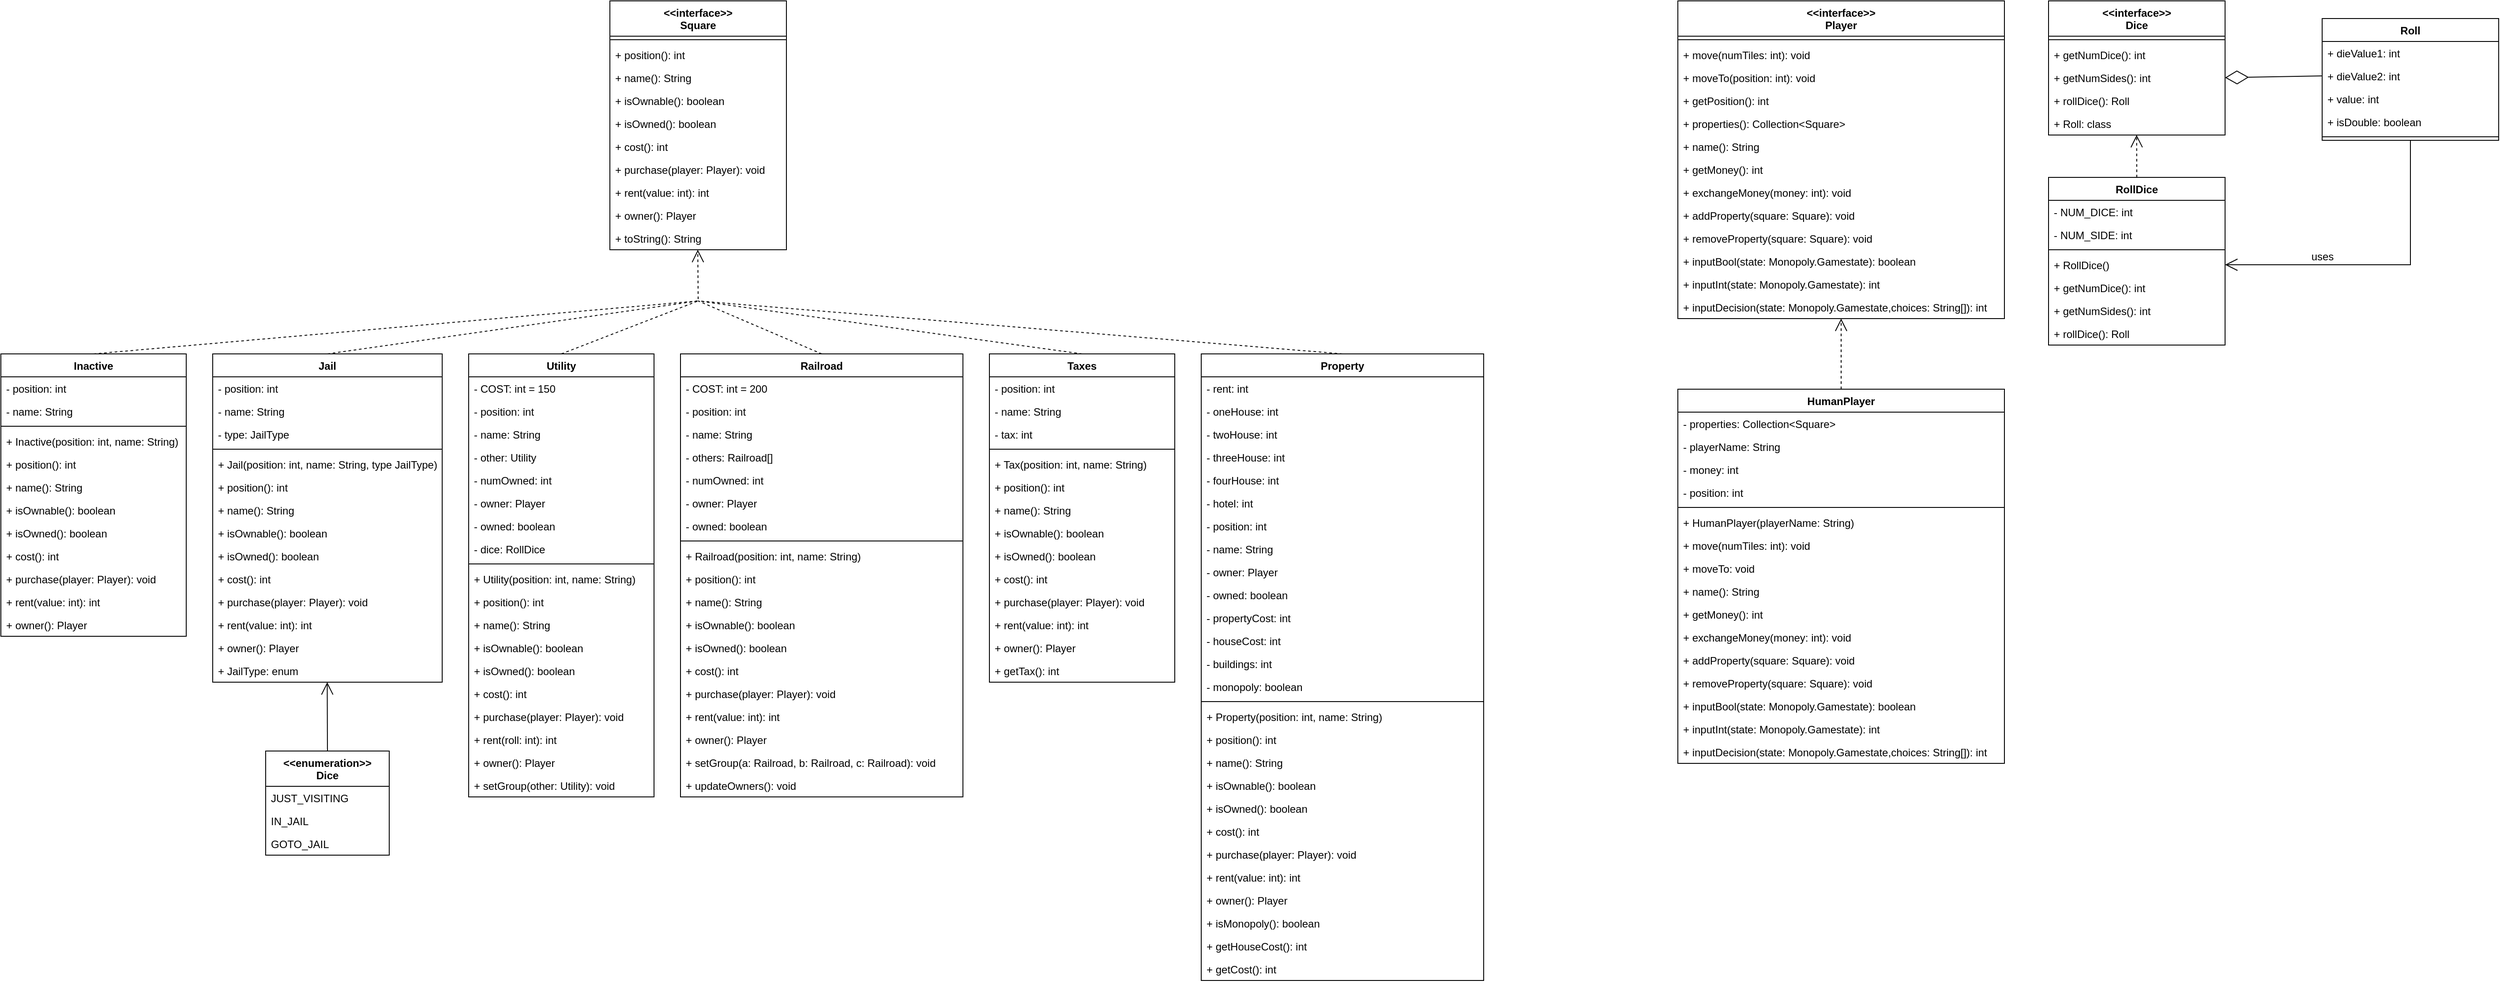 <mxfile version="15.5.7" type="github">
  <diagram id="mIdWcuVjI4xpF6q1rHtD" name="Page-1">
    <mxGraphModel dx="2846" dy="529" grid="1" gridSize="10" guides="1" tooltips="1" connect="1" arrows="1" fold="1" page="1" pageScale="1" pageWidth="850" pageHeight="1100" math="0" shadow="0">
      <root>
        <mxCell id="0" />
        <mxCell id="1" parent="0" />
        <mxCell id="ZxXYfscIAA8OzIRm0PE7-7" value="&lt;&lt;interface&gt;&gt;&#xa;Square" style="swimlane;fontStyle=1;align=center;verticalAlign=top;childLayout=stackLayout;horizontal=1;startSize=40;horizontalStack=0;resizeParent=1;resizeParentMax=0;resizeLast=0;collapsible=1;marginBottom=0;" parent="1" vertex="1">
          <mxGeometry x="-490" y="70" width="200" height="282" as="geometry" />
        </mxCell>
        <mxCell id="ZxXYfscIAA8OzIRm0PE7-9" value="" style="line;strokeWidth=1;fillColor=none;align=left;verticalAlign=middle;spacingTop=-1;spacingLeft=3;spacingRight=3;rotatable=0;labelPosition=right;points=[];portConstraint=eastwest;" parent="ZxXYfscIAA8OzIRm0PE7-7" vertex="1">
          <mxGeometry y="40" width="200" height="8" as="geometry" />
        </mxCell>
        <mxCell id="ZxXYfscIAA8OzIRm0PE7-10" value="+ position(): int" style="text;strokeColor=none;fillColor=none;align=left;verticalAlign=top;spacingLeft=4;spacingRight=4;overflow=hidden;rotatable=0;points=[[0,0.5],[1,0.5]];portConstraint=eastwest;" parent="ZxXYfscIAA8OzIRm0PE7-7" vertex="1">
          <mxGeometry y="48" width="200" height="26" as="geometry" />
        </mxCell>
        <mxCell id="ZxXYfscIAA8OzIRm0PE7-15" value="+ name(): String" style="text;strokeColor=none;fillColor=none;align=left;verticalAlign=top;spacingLeft=4;spacingRight=4;overflow=hidden;rotatable=0;points=[[0,0.5],[1,0.5]];portConstraint=eastwest;" parent="ZxXYfscIAA8OzIRm0PE7-7" vertex="1">
          <mxGeometry y="74" width="200" height="26" as="geometry" />
        </mxCell>
        <mxCell id="ZxXYfscIAA8OzIRm0PE7-13" value="+ isOwnable(): boolean" style="text;strokeColor=none;fillColor=none;align=left;verticalAlign=top;spacingLeft=4;spacingRight=4;overflow=hidden;rotatable=0;points=[[0,0.5],[1,0.5]];portConstraint=eastwest;" parent="ZxXYfscIAA8OzIRm0PE7-7" vertex="1">
          <mxGeometry y="100" width="200" height="26" as="geometry" />
        </mxCell>
        <mxCell id="ZxXYfscIAA8OzIRm0PE7-14" value="+ isOwned(): boolean" style="text;strokeColor=none;fillColor=none;align=left;verticalAlign=top;spacingLeft=4;spacingRight=4;overflow=hidden;rotatable=0;points=[[0,0.5],[1,0.5]];portConstraint=eastwest;" parent="ZxXYfscIAA8OzIRm0PE7-7" vertex="1">
          <mxGeometry y="126" width="200" height="26" as="geometry" />
        </mxCell>
        <mxCell id="ZxXYfscIAA8OzIRm0PE7-16" value="+ cost(): int" style="text;strokeColor=none;fillColor=none;align=left;verticalAlign=top;spacingLeft=4;spacingRight=4;overflow=hidden;rotatable=0;points=[[0,0.5],[1,0.5]];portConstraint=eastwest;" parent="ZxXYfscIAA8OzIRm0PE7-7" vertex="1">
          <mxGeometry y="152" width="200" height="26" as="geometry" />
        </mxCell>
        <mxCell id="ZxXYfscIAA8OzIRm0PE7-17" value="+ purchase(player: Player): void" style="text;strokeColor=none;fillColor=none;align=left;verticalAlign=top;spacingLeft=4;spacingRight=4;overflow=hidden;rotatable=0;points=[[0,0.5],[1,0.5]];portConstraint=eastwest;" parent="ZxXYfscIAA8OzIRm0PE7-7" vertex="1">
          <mxGeometry y="178" width="200" height="26" as="geometry" />
        </mxCell>
        <mxCell id="ZxXYfscIAA8OzIRm0PE7-18" value="+ rent(value: int): int" style="text;strokeColor=none;fillColor=none;align=left;verticalAlign=top;spacingLeft=4;spacingRight=4;overflow=hidden;rotatable=0;points=[[0,0.5],[1,0.5]];portConstraint=eastwest;" parent="ZxXYfscIAA8OzIRm0PE7-7" vertex="1">
          <mxGeometry y="204" width="200" height="26" as="geometry" />
        </mxCell>
        <mxCell id="ZxXYfscIAA8OzIRm0PE7-11" value="+ owner(): Player" style="text;strokeColor=none;fillColor=none;align=left;verticalAlign=top;spacingLeft=4;spacingRight=4;overflow=hidden;rotatable=0;points=[[0,0.5],[1,0.5]];portConstraint=eastwest;" parent="ZxXYfscIAA8OzIRm0PE7-7" vertex="1">
          <mxGeometry y="230" width="200" height="26" as="geometry" />
        </mxCell>
        <mxCell id="ZxXYfscIAA8OzIRm0PE7-12" value="+ toString(): String" style="text;strokeColor=none;fillColor=none;align=left;verticalAlign=top;spacingLeft=4;spacingRight=4;overflow=hidden;rotatable=0;points=[[0,0.5],[1,0.5]];portConstraint=eastwest;" parent="ZxXYfscIAA8OzIRm0PE7-7" vertex="1">
          <mxGeometry y="256" width="200" height="26" as="geometry" />
        </mxCell>
        <mxCell id="ZxXYfscIAA8OzIRm0PE7-192" style="edgeStyle=orthogonalEdgeStyle;rounded=0;orthogonalLoop=1;jettySize=auto;html=1;exitX=1;exitY=0.5;exitDx=0;exitDy=0;" parent="ZxXYfscIAA8OzIRm0PE7-7" source="ZxXYfscIAA8OzIRm0PE7-14" target="ZxXYfscIAA8OzIRm0PE7-14" edge="1">
          <mxGeometry relative="1" as="geometry" />
        </mxCell>
        <mxCell id="ZxXYfscIAA8OzIRm0PE7-19" value="&lt;&lt;interface&gt;&gt;&#xa;Dice" style="swimlane;fontStyle=1;align=center;verticalAlign=top;childLayout=stackLayout;horizontal=1;startSize=40;horizontalStack=0;resizeParent=1;resizeParentMax=0;resizeLast=0;collapsible=1;marginBottom=0;" parent="1" vertex="1">
          <mxGeometry x="1140" y="70" width="200" height="152" as="geometry" />
        </mxCell>
        <mxCell id="ZxXYfscIAA8OzIRm0PE7-20" value="" style="line;strokeWidth=1;fillColor=none;align=left;verticalAlign=middle;spacingTop=-1;spacingLeft=3;spacingRight=3;rotatable=0;labelPosition=right;points=[];portConstraint=eastwest;" parent="ZxXYfscIAA8OzIRm0PE7-19" vertex="1">
          <mxGeometry y="40" width="200" height="8" as="geometry" />
        </mxCell>
        <mxCell id="ZxXYfscIAA8OzIRm0PE7-21" value="+ getNumDice(): int" style="text;strokeColor=none;fillColor=none;align=left;verticalAlign=top;spacingLeft=4;spacingRight=4;overflow=hidden;rotatable=0;points=[[0,0.5],[1,0.5]];portConstraint=eastwest;" parent="ZxXYfscIAA8OzIRm0PE7-19" vertex="1">
          <mxGeometry y="48" width="200" height="26" as="geometry" />
        </mxCell>
        <mxCell id="ZxXYfscIAA8OzIRm0PE7-22" value="+ getNumSides(): int" style="text;strokeColor=none;fillColor=none;align=left;verticalAlign=top;spacingLeft=4;spacingRight=4;overflow=hidden;rotatable=0;points=[[0,0.5],[1,0.5]];portConstraint=eastwest;" parent="ZxXYfscIAA8OzIRm0PE7-19" vertex="1">
          <mxGeometry y="74" width="200" height="26" as="geometry" />
        </mxCell>
        <mxCell id="ZxXYfscIAA8OzIRm0PE7-23" value="+ rollDice(): Roll" style="text;strokeColor=none;fillColor=none;align=left;verticalAlign=top;spacingLeft=4;spacingRight=4;overflow=hidden;rotatable=0;points=[[0,0.5],[1,0.5]];portConstraint=eastwest;" parent="ZxXYfscIAA8OzIRm0PE7-19" vertex="1">
          <mxGeometry y="100" width="200" height="26" as="geometry" />
        </mxCell>
        <mxCell id="ZxXYfscIAA8OzIRm0PE7-24" value="+ Roll: class" style="text;strokeColor=none;fillColor=none;align=left;verticalAlign=top;spacingLeft=4;spacingRight=4;overflow=hidden;rotatable=0;points=[[0,0.5],[1,0.5]];portConstraint=eastwest;" parent="ZxXYfscIAA8OzIRm0PE7-19" vertex="1">
          <mxGeometry y="126" width="200" height="26" as="geometry" />
        </mxCell>
        <mxCell id="ZxXYfscIAA8OzIRm0PE7-30" value="&lt;&lt;interface&gt;&gt;&#xa;Player" style="swimlane;fontStyle=1;align=center;verticalAlign=top;childLayout=stackLayout;horizontal=1;startSize=40;horizontalStack=0;resizeParent=1;resizeParentMax=0;resizeLast=0;collapsible=1;marginBottom=0;" parent="1" vertex="1">
          <mxGeometry x="720" y="70" width="370" height="360" as="geometry" />
        </mxCell>
        <mxCell id="ZxXYfscIAA8OzIRm0PE7-31" value="" style="line;strokeWidth=1;fillColor=none;align=left;verticalAlign=middle;spacingTop=-1;spacingLeft=3;spacingRight=3;rotatable=0;labelPosition=right;points=[];portConstraint=eastwest;" parent="ZxXYfscIAA8OzIRm0PE7-30" vertex="1">
          <mxGeometry y="40" width="370" height="8" as="geometry" />
        </mxCell>
        <mxCell id="ZxXYfscIAA8OzIRm0PE7-32" value="+ move(numTiles: int): void" style="text;strokeColor=none;fillColor=none;align=left;verticalAlign=top;spacingLeft=4;spacingRight=4;overflow=hidden;rotatable=0;points=[[0,0.5],[1,0.5]];portConstraint=eastwest;" parent="ZxXYfscIAA8OzIRm0PE7-30" vertex="1">
          <mxGeometry y="48" width="370" height="26" as="geometry" />
        </mxCell>
        <mxCell id="ZxXYfscIAA8OzIRm0PE7-33" value="+ moveTo(position: int): void" style="text;strokeColor=none;fillColor=none;align=left;verticalAlign=top;spacingLeft=4;spacingRight=4;overflow=hidden;rotatable=0;points=[[0,0.5],[1,0.5]];portConstraint=eastwest;" parent="ZxXYfscIAA8OzIRm0PE7-30" vertex="1">
          <mxGeometry y="74" width="370" height="26" as="geometry" />
        </mxCell>
        <mxCell id="ZxXYfscIAA8OzIRm0PE7-34" value="+ getPosition(): int" style="text;strokeColor=none;fillColor=none;align=left;verticalAlign=top;spacingLeft=4;spacingRight=4;overflow=hidden;rotatable=0;points=[[0,0.5],[1,0.5]];portConstraint=eastwest;" parent="ZxXYfscIAA8OzIRm0PE7-30" vertex="1">
          <mxGeometry y="100" width="370" height="26" as="geometry" />
        </mxCell>
        <mxCell id="ZxXYfscIAA8OzIRm0PE7-35" value="+ properties(): Collection&lt;Square&gt;" style="text;strokeColor=none;fillColor=none;align=left;verticalAlign=top;spacingLeft=4;spacingRight=4;overflow=hidden;rotatable=0;points=[[0,0.5],[1,0.5]];portConstraint=eastwest;" parent="ZxXYfscIAA8OzIRm0PE7-30" vertex="1">
          <mxGeometry y="126" width="370" height="26" as="geometry" />
        </mxCell>
        <mxCell id="ZxXYfscIAA8OzIRm0PE7-36" value="+ name(): String" style="text;strokeColor=none;fillColor=none;align=left;verticalAlign=top;spacingLeft=4;spacingRight=4;overflow=hidden;rotatable=0;points=[[0,0.5],[1,0.5]];portConstraint=eastwest;" parent="ZxXYfscIAA8OzIRm0PE7-30" vertex="1">
          <mxGeometry y="152" width="370" height="26" as="geometry" />
        </mxCell>
        <mxCell id="ZxXYfscIAA8OzIRm0PE7-37" value="+ getMoney(): int" style="text;strokeColor=none;fillColor=none;align=left;verticalAlign=top;spacingLeft=4;spacingRight=4;overflow=hidden;rotatable=0;points=[[0,0.5],[1,0.5]];portConstraint=eastwest;" parent="ZxXYfscIAA8OzIRm0PE7-30" vertex="1">
          <mxGeometry y="178" width="370" height="26" as="geometry" />
        </mxCell>
        <mxCell id="ZxXYfscIAA8OzIRm0PE7-38" value="+ exchangeMoney(money: int): void" style="text;strokeColor=none;fillColor=none;align=left;verticalAlign=top;spacingLeft=4;spacingRight=4;overflow=hidden;rotatable=0;points=[[0,0.5],[1,0.5]];portConstraint=eastwest;" parent="ZxXYfscIAA8OzIRm0PE7-30" vertex="1">
          <mxGeometry y="204" width="370" height="26" as="geometry" />
        </mxCell>
        <mxCell id="ZxXYfscIAA8OzIRm0PE7-39" value="+ addProperty(square: Square): void" style="text;strokeColor=none;fillColor=none;align=left;verticalAlign=top;spacingLeft=4;spacingRight=4;overflow=hidden;rotatable=0;points=[[0,0.5],[1,0.5]];portConstraint=eastwest;" parent="ZxXYfscIAA8OzIRm0PE7-30" vertex="1">
          <mxGeometry y="230" width="370" height="26" as="geometry" />
        </mxCell>
        <mxCell id="KdBzGCH8AwDXqr2-iXCs-40" value="+ removeProperty(square: Square): void" style="text;strokeColor=none;fillColor=none;align=left;verticalAlign=top;spacingLeft=4;spacingRight=4;overflow=hidden;rotatable=0;points=[[0,0.5],[1,0.5]];portConstraint=eastwest;" vertex="1" parent="ZxXYfscIAA8OzIRm0PE7-30">
          <mxGeometry y="256" width="370" height="26" as="geometry" />
        </mxCell>
        <mxCell id="KdBzGCH8AwDXqr2-iXCs-42" value="+ inputBool(state: Monopoly.Gamestate): boolean" style="text;strokeColor=none;fillColor=none;align=left;verticalAlign=top;spacingLeft=4;spacingRight=4;overflow=hidden;rotatable=0;points=[[0,0.5],[1,0.5]];portConstraint=eastwest;" vertex="1" parent="ZxXYfscIAA8OzIRm0PE7-30">
          <mxGeometry y="282" width="370" height="26" as="geometry" />
        </mxCell>
        <mxCell id="KdBzGCH8AwDXqr2-iXCs-41" value="+ inputInt(state: Monopoly.Gamestate): int" style="text;strokeColor=none;fillColor=none;align=left;verticalAlign=top;spacingLeft=4;spacingRight=4;overflow=hidden;rotatable=0;points=[[0,0.5],[1,0.5]];portConstraint=eastwest;" vertex="1" parent="ZxXYfscIAA8OzIRm0PE7-30">
          <mxGeometry y="308" width="370" height="26" as="geometry" />
        </mxCell>
        <mxCell id="ZxXYfscIAA8OzIRm0PE7-40" value="+ inputDecision(state: Monopoly.Gamestate,choices: String[]): int" style="text;strokeColor=none;fillColor=none;align=left;verticalAlign=top;spacingLeft=4;spacingRight=4;overflow=hidden;rotatable=0;points=[[0,0.5],[1,0.5]];portConstraint=eastwest;" parent="ZxXYfscIAA8OzIRm0PE7-30" vertex="1">
          <mxGeometry y="334" width="370" height="26" as="geometry" />
        </mxCell>
        <mxCell id="ZxXYfscIAA8OzIRm0PE7-41" value="" style="endArrow=open;endSize=12;dashed=1;html=1;rounded=0;entryX=0.499;entryY=0.995;entryDx=0;entryDy=0;entryPerimeter=0;exitX=0.5;exitY=0;exitDx=0;exitDy=0;" parent="1" source="ZxXYfscIAA8OzIRm0PE7-42" target="ZxXYfscIAA8OzIRm0PE7-24" edge="1">
          <mxGeometry width="160" relative="1" as="geometry">
            <mxPoint x="1244" y="320" as="sourcePoint" />
            <mxPoint x="1250" y="310" as="targetPoint" />
          </mxGeometry>
        </mxCell>
        <mxCell id="ZxXYfscIAA8OzIRm0PE7-42" value="RollDice" style="swimlane;fontStyle=1;align=center;verticalAlign=top;childLayout=stackLayout;horizontal=1;startSize=26;horizontalStack=0;resizeParent=1;resizeParentMax=0;resizeLast=0;collapsible=1;marginBottom=0;" parent="1" vertex="1">
          <mxGeometry x="1140" y="270" width="200" height="190" as="geometry" />
        </mxCell>
        <mxCell id="ZxXYfscIAA8OzIRm0PE7-43" value="- NUM_DICE: int" style="text;strokeColor=none;fillColor=none;align=left;verticalAlign=top;spacingLeft=4;spacingRight=4;overflow=hidden;rotatable=0;points=[[0,0.5],[1,0.5]];portConstraint=eastwest;" parent="ZxXYfscIAA8OzIRm0PE7-42" vertex="1">
          <mxGeometry y="26" width="200" height="26" as="geometry" />
        </mxCell>
        <mxCell id="ZxXYfscIAA8OzIRm0PE7-46" value="- NUM_SIDE: int" style="text;strokeColor=none;fillColor=none;align=left;verticalAlign=top;spacingLeft=4;spacingRight=4;overflow=hidden;rotatable=0;points=[[0,0.5],[1,0.5]];portConstraint=eastwest;" parent="ZxXYfscIAA8OzIRm0PE7-42" vertex="1">
          <mxGeometry y="52" width="200" height="26" as="geometry" />
        </mxCell>
        <mxCell id="ZxXYfscIAA8OzIRm0PE7-44" value="" style="line;strokeWidth=1;fillColor=none;align=left;verticalAlign=middle;spacingTop=-1;spacingLeft=3;spacingRight=3;rotatable=0;labelPosition=right;points=[];portConstraint=eastwest;" parent="ZxXYfscIAA8OzIRm0PE7-42" vertex="1">
          <mxGeometry y="78" width="200" height="8" as="geometry" />
        </mxCell>
        <mxCell id="ZxXYfscIAA8OzIRm0PE7-47" value="+ RollDice()" style="text;strokeColor=none;fillColor=none;align=left;verticalAlign=top;spacingLeft=4;spacingRight=4;overflow=hidden;rotatable=0;points=[[0,0.5],[1,0.5]];portConstraint=eastwest;" parent="ZxXYfscIAA8OzIRm0PE7-42" vertex="1">
          <mxGeometry y="86" width="200" height="26" as="geometry" />
        </mxCell>
        <mxCell id="ZxXYfscIAA8OzIRm0PE7-45" value="+ getNumDice(): int" style="text;strokeColor=none;fillColor=none;align=left;verticalAlign=top;spacingLeft=4;spacingRight=4;overflow=hidden;rotatable=0;points=[[0,0.5],[1,0.5]];portConstraint=eastwest;" parent="ZxXYfscIAA8OzIRm0PE7-42" vertex="1">
          <mxGeometry y="112" width="200" height="26" as="geometry" />
        </mxCell>
        <mxCell id="ZxXYfscIAA8OzIRm0PE7-48" value="+ getNumSides(): int" style="text;strokeColor=none;fillColor=none;align=left;verticalAlign=top;spacingLeft=4;spacingRight=4;overflow=hidden;rotatable=0;points=[[0,0.5],[1,0.5]];portConstraint=eastwest;" parent="ZxXYfscIAA8OzIRm0PE7-42" vertex="1">
          <mxGeometry y="138" width="200" height="26" as="geometry" />
        </mxCell>
        <mxCell id="ZxXYfscIAA8OzIRm0PE7-49" value="+ rollDice(): Roll" style="text;strokeColor=none;fillColor=none;align=left;verticalAlign=top;spacingLeft=4;spacingRight=4;overflow=hidden;rotatable=0;points=[[0,0.5],[1,0.5]];portConstraint=eastwest;" parent="ZxXYfscIAA8OzIRm0PE7-42" vertex="1">
          <mxGeometry y="164" width="200" height="26" as="geometry" />
        </mxCell>
        <mxCell id="ZxXYfscIAA8OzIRm0PE7-50" value="" style="endArrow=open;endSize=12;dashed=1;html=1;rounded=0;entryX=0.5;entryY=1;entryDx=0;entryDy=0;exitX=0.5;exitY=0;exitDx=0;exitDy=0;" parent="1" source="ZxXYfscIAA8OzIRm0PE7-51" target="ZxXYfscIAA8OzIRm0PE7-30" edge="1">
          <mxGeometry width="160" relative="1" as="geometry">
            <mxPoint x="964" y="458.13" as="sourcePoint" />
            <mxPoint x="959.8" y="360" as="targetPoint" />
          </mxGeometry>
        </mxCell>
        <mxCell id="ZxXYfscIAA8OzIRm0PE7-51" value="HumanPlayer" style="swimlane;fontStyle=1;align=center;verticalAlign=top;childLayout=stackLayout;horizontal=1;startSize=26;horizontalStack=0;resizeParent=1;resizeParentMax=0;resizeLast=0;collapsible=1;marginBottom=0;" parent="1" vertex="1">
          <mxGeometry x="720" y="510" width="370" height="424" as="geometry" />
        </mxCell>
        <mxCell id="ZxXYfscIAA8OzIRm0PE7-52" value="- properties: Collection&lt;Square&gt;" style="text;strokeColor=none;fillColor=none;align=left;verticalAlign=top;spacingLeft=4;spacingRight=4;overflow=hidden;rotatable=0;points=[[0,0.5],[1,0.5]];portConstraint=eastwest;" parent="ZxXYfscIAA8OzIRm0PE7-51" vertex="1">
          <mxGeometry y="26" width="370" height="26" as="geometry" />
        </mxCell>
        <mxCell id="ZxXYfscIAA8OzIRm0PE7-59" value="- playerName: String" style="text;strokeColor=none;fillColor=none;align=left;verticalAlign=top;spacingLeft=4;spacingRight=4;overflow=hidden;rotatable=0;points=[[0,0.5],[1,0.5]];portConstraint=eastwest;" parent="ZxXYfscIAA8OzIRm0PE7-51" vertex="1">
          <mxGeometry y="52" width="370" height="26" as="geometry" />
        </mxCell>
        <mxCell id="ZxXYfscIAA8OzIRm0PE7-60" value="- money: int" style="text;strokeColor=none;fillColor=none;align=left;verticalAlign=top;spacingLeft=4;spacingRight=4;overflow=hidden;rotatable=0;points=[[0,0.5],[1,0.5]];portConstraint=eastwest;" parent="ZxXYfscIAA8OzIRm0PE7-51" vertex="1">
          <mxGeometry y="78" width="370" height="26" as="geometry" />
        </mxCell>
        <mxCell id="ZxXYfscIAA8OzIRm0PE7-53" value="- position: int" style="text;strokeColor=none;fillColor=none;align=left;verticalAlign=top;spacingLeft=4;spacingRight=4;overflow=hidden;rotatable=0;points=[[0,0.5],[1,0.5]];portConstraint=eastwest;" parent="ZxXYfscIAA8OzIRm0PE7-51" vertex="1">
          <mxGeometry y="104" width="370" height="26" as="geometry" />
        </mxCell>
        <mxCell id="ZxXYfscIAA8OzIRm0PE7-54" value="" style="line;strokeWidth=1;fillColor=none;align=left;verticalAlign=middle;spacingTop=-1;spacingLeft=3;spacingRight=3;rotatable=0;labelPosition=right;points=[];portConstraint=eastwest;" parent="ZxXYfscIAA8OzIRm0PE7-51" vertex="1">
          <mxGeometry y="130" width="370" height="8" as="geometry" />
        </mxCell>
        <mxCell id="ZxXYfscIAA8OzIRm0PE7-55" value="+ HumanPlayer(playerName: String)" style="text;strokeColor=none;fillColor=none;align=left;verticalAlign=top;spacingLeft=4;spacingRight=4;overflow=hidden;rotatable=0;points=[[0,0.5],[1,0.5]];portConstraint=eastwest;" parent="ZxXYfscIAA8OzIRm0PE7-51" vertex="1">
          <mxGeometry y="138" width="370" height="26" as="geometry" />
        </mxCell>
        <mxCell id="ZxXYfscIAA8OzIRm0PE7-56" value="+ move(numTiles: int): void" style="text;strokeColor=none;fillColor=none;align=left;verticalAlign=top;spacingLeft=4;spacingRight=4;overflow=hidden;rotatable=0;points=[[0,0.5],[1,0.5]];portConstraint=eastwest;" parent="ZxXYfscIAA8OzIRm0PE7-51" vertex="1">
          <mxGeometry y="164" width="370" height="26" as="geometry" />
        </mxCell>
        <mxCell id="ZxXYfscIAA8OzIRm0PE7-57" value="+ moveTo: void" style="text;strokeColor=none;fillColor=none;align=left;verticalAlign=top;spacingLeft=4;spacingRight=4;overflow=hidden;rotatable=0;points=[[0,0.5],[1,0.5]];portConstraint=eastwest;" parent="ZxXYfscIAA8OzIRm0PE7-51" vertex="1">
          <mxGeometry y="190" width="370" height="26" as="geometry" />
        </mxCell>
        <mxCell id="ZxXYfscIAA8OzIRm0PE7-61" value="+ name(): String" style="text;strokeColor=none;fillColor=none;align=left;verticalAlign=top;spacingLeft=4;spacingRight=4;overflow=hidden;rotatable=0;points=[[0,0.5],[1,0.5]];portConstraint=eastwest;" parent="ZxXYfscIAA8OzIRm0PE7-51" vertex="1">
          <mxGeometry y="216" width="370" height="26" as="geometry" />
        </mxCell>
        <mxCell id="ZxXYfscIAA8OzIRm0PE7-58" value="+ getMoney(): int " style="text;strokeColor=none;fillColor=none;align=left;verticalAlign=top;spacingLeft=4;spacingRight=4;overflow=hidden;rotatable=0;points=[[0,0.5],[1,0.5]];portConstraint=eastwest;" parent="ZxXYfscIAA8OzIRm0PE7-51" vertex="1">
          <mxGeometry y="242" width="370" height="26" as="geometry" />
        </mxCell>
        <mxCell id="KdBzGCH8AwDXqr2-iXCs-43" value="+ exchangeMoney(money: int): void" style="text;strokeColor=none;fillColor=none;align=left;verticalAlign=top;spacingLeft=4;spacingRight=4;overflow=hidden;rotatable=0;points=[[0,0.5],[1,0.5]];portConstraint=eastwest;" vertex="1" parent="ZxXYfscIAA8OzIRm0PE7-51">
          <mxGeometry y="268" width="370" height="26" as="geometry" />
        </mxCell>
        <mxCell id="KdBzGCH8AwDXqr2-iXCs-44" value="+ addProperty(square: Square): void" style="text;strokeColor=none;fillColor=none;align=left;verticalAlign=top;spacingLeft=4;spacingRight=4;overflow=hidden;rotatable=0;points=[[0,0.5],[1,0.5]];portConstraint=eastwest;" vertex="1" parent="ZxXYfscIAA8OzIRm0PE7-51">
          <mxGeometry y="294" width="370" height="26" as="geometry" />
        </mxCell>
        <mxCell id="KdBzGCH8AwDXqr2-iXCs-45" value="+ removeProperty(square: Square): void" style="text;strokeColor=none;fillColor=none;align=left;verticalAlign=top;spacingLeft=4;spacingRight=4;overflow=hidden;rotatable=0;points=[[0,0.5],[1,0.5]];portConstraint=eastwest;" vertex="1" parent="ZxXYfscIAA8OzIRm0PE7-51">
          <mxGeometry y="320" width="370" height="26" as="geometry" />
        </mxCell>
        <mxCell id="KdBzGCH8AwDXqr2-iXCs-46" value="+ inputBool(state: Monopoly.Gamestate): boolean" style="text;strokeColor=none;fillColor=none;align=left;verticalAlign=top;spacingLeft=4;spacingRight=4;overflow=hidden;rotatable=0;points=[[0,0.5],[1,0.5]];portConstraint=eastwest;" vertex="1" parent="ZxXYfscIAA8OzIRm0PE7-51">
          <mxGeometry y="346" width="370" height="26" as="geometry" />
        </mxCell>
        <mxCell id="KdBzGCH8AwDXqr2-iXCs-47" value="+ inputInt(state: Monopoly.Gamestate): int" style="text;strokeColor=none;fillColor=none;align=left;verticalAlign=top;spacingLeft=4;spacingRight=4;overflow=hidden;rotatable=0;points=[[0,0.5],[1,0.5]];portConstraint=eastwest;" vertex="1" parent="ZxXYfscIAA8OzIRm0PE7-51">
          <mxGeometry y="372" width="370" height="26" as="geometry" />
        </mxCell>
        <mxCell id="KdBzGCH8AwDXqr2-iXCs-48" value="+ inputDecision(state: Monopoly.Gamestate,choices: String[]): int" style="text;strokeColor=none;fillColor=none;align=left;verticalAlign=top;spacingLeft=4;spacingRight=4;overflow=hidden;rotatable=0;points=[[0,0.5],[1,0.5]];portConstraint=eastwest;" vertex="1" parent="ZxXYfscIAA8OzIRm0PE7-51">
          <mxGeometry y="398" width="370" height="26" as="geometry" />
        </mxCell>
        <mxCell id="ZxXYfscIAA8OzIRm0PE7-90" value="Inactive" style="swimlane;fontStyle=1;align=center;verticalAlign=top;childLayout=stackLayout;horizontal=1;startSize=26;horizontalStack=0;resizeParent=1;resizeParentMax=0;resizeLast=0;collapsible=1;marginBottom=0;" parent="1" vertex="1">
          <mxGeometry x="-1180" y="470" width="210" height="320" as="geometry" />
        </mxCell>
        <mxCell id="ZxXYfscIAA8OzIRm0PE7-91" value="- position: int" style="text;strokeColor=none;fillColor=none;align=left;verticalAlign=top;spacingLeft=4;spacingRight=4;overflow=hidden;rotatable=0;points=[[0,0.5],[1,0.5]];portConstraint=eastwest;" parent="ZxXYfscIAA8OzIRm0PE7-90" vertex="1">
          <mxGeometry y="26" width="210" height="26" as="geometry" />
        </mxCell>
        <mxCell id="ZxXYfscIAA8OzIRm0PE7-92" value="- name: String" style="text;strokeColor=none;fillColor=none;align=left;verticalAlign=top;spacingLeft=4;spacingRight=4;overflow=hidden;rotatable=0;points=[[0,0.5],[1,0.5]];portConstraint=eastwest;" parent="ZxXYfscIAA8OzIRm0PE7-90" vertex="1">
          <mxGeometry y="52" width="210" height="26" as="geometry" />
        </mxCell>
        <mxCell id="ZxXYfscIAA8OzIRm0PE7-95" value="" style="line;strokeWidth=1;fillColor=none;align=left;verticalAlign=middle;spacingTop=-1;spacingLeft=3;spacingRight=3;rotatable=0;labelPosition=right;points=[];portConstraint=eastwest;" parent="ZxXYfscIAA8OzIRm0PE7-90" vertex="1">
          <mxGeometry y="78" width="210" height="8" as="geometry" />
        </mxCell>
        <mxCell id="ZxXYfscIAA8OzIRm0PE7-96" value="+ Inactive(position: int, name: String)" style="text;strokeColor=none;fillColor=none;align=left;verticalAlign=top;spacingLeft=4;spacingRight=4;overflow=hidden;rotatable=0;points=[[0,0.5],[1,0.5]];portConstraint=eastwest;" parent="ZxXYfscIAA8OzIRm0PE7-90" vertex="1">
          <mxGeometry y="86" width="210" height="26" as="geometry" />
        </mxCell>
        <mxCell id="ZxXYfscIAA8OzIRm0PE7-97" value="+ position(): int" style="text;strokeColor=none;fillColor=none;align=left;verticalAlign=top;spacingLeft=4;spacingRight=4;overflow=hidden;rotatable=0;points=[[0,0.5],[1,0.5]];portConstraint=eastwest;" parent="ZxXYfscIAA8OzIRm0PE7-90" vertex="1">
          <mxGeometry y="112" width="210" height="26" as="geometry" />
        </mxCell>
        <mxCell id="ZxXYfscIAA8OzIRm0PE7-98" value="+ name(): String" style="text;strokeColor=none;fillColor=none;align=left;verticalAlign=top;spacingLeft=4;spacingRight=4;overflow=hidden;rotatable=0;points=[[0,0.5],[1,0.5]];portConstraint=eastwest;" parent="ZxXYfscIAA8OzIRm0PE7-90" vertex="1">
          <mxGeometry y="138" width="210" height="26" as="geometry" />
        </mxCell>
        <mxCell id="ZxXYfscIAA8OzIRm0PE7-99" value="+ isOwnable(): boolean" style="text;strokeColor=none;fillColor=none;align=left;verticalAlign=top;spacingLeft=4;spacingRight=4;overflow=hidden;rotatable=0;points=[[0,0.5],[1,0.5]];portConstraint=eastwest;" parent="ZxXYfscIAA8OzIRm0PE7-90" vertex="1">
          <mxGeometry y="164" width="210" height="26" as="geometry" />
        </mxCell>
        <mxCell id="ZxXYfscIAA8OzIRm0PE7-100" value="+ isOwned(): boolean " style="text;strokeColor=none;fillColor=none;align=left;verticalAlign=top;spacingLeft=4;spacingRight=4;overflow=hidden;rotatable=0;points=[[0,0.5],[1,0.5]];portConstraint=eastwest;" parent="ZxXYfscIAA8OzIRm0PE7-90" vertex="1">
          <mxGeometry y="190" width="210" height="26" as="geometry" />
        </mxCell>
        <mxCell id="ZxXYfscIAA8OzIRm0PE7-101" value="+ cost(): int" style="text;strokeColor=none;fillColor=none;align=left;verticalAlign=top;spacingLeft=4;spacingRight=4;overflow=hidden;rotatable=0;points=[[0,0.5],[1,0.5]];portConstraint=eastwest;" parent="ZxXYfscIAA8OzIRm0PE7-90" vertex="1">
          <mxGeometry y="216" width="210" height="26" as="geometry" />
        </mxCell>
        <mxCell id="ZxXYfscIAA8OzIRm0PE7-102" value="+ purchase(player: Player): void" style="text;strokeColor=none;fillColor=none;align=left;verticalAlign=top;spacingLeft=4;spacingRight=4;overflow=hidden;rotatable=0;points=[[0,0.5],[1,0.5]];portConstraint=eastwest;" parent="ZxXYfscIAA8OzIRm0PE7-90" vertex="1">
          <mxGeometry y="242" width="210" height="26" as="geometry" />
        </mxCell>
        <mxCell id="ZxXYfscIAA8OzIRm0PE7-104" value="+ rent(value: int): int" style="text;strokeColor=none;fillColor=none;align=left;verticalAlign=top;spacingLeft=4;spacingRight=4;overflow=hidden;rotatable=0;points=[[0,0.5],[1,0.5]];portConstraint=eastwest;" parent="ZxXYfscIAA8OzIRm0PE7-90" vertex="1">
          <mxGeometry y="268" width="210" height="26" as="geometry" />
        </mxCell>
        <mxCell id="ZxXYfscIAA8OzIRm0PE7-103" value="+ owner(): Player" style="text;strokeColor=none;fillColor=none;align=left;verticalAlign=top;spacingLeft=4;spacingRight=4;overflow=hidden;rotatable=0;points=[[0,0.5],[1,0.5]];portConstraint=eastwest;" parent="ZxXYfscIAA8OzIRm0PE7-90" vertex="1">
          <mxGeometry y="294" width="210" height="26" as="geometry" />
        </mxCell>
        <mxCell id="ZxXYfscIAA8OzIRm0PE7-105" value="Utility" style="swimlane;fontStyle=1;align=center;verticalAlign=top;childLayout=stackLayout;horizontal=1;startSize=26;horizontalStack=0;resizeParent=1;resizeParentMax=0;resizeLast=0;collapsible=1;marginBottom=0;" parent="1" vertex="1">
          <mxGeometry x="-650" y="470" width="210" height="502" as="geometry" />
        </mxCell>
        <mxCell id="ZxXYfscIAA8OzIRm0PE7-133" value="- COST: int = 150" style="text;strokeColor=none;fillColor=none;align=left;verticalAlign=top;spacingLeft=4;spacingRight=4;overflow=hidden;rotatable=0;points=[[0,0.5],[1,0.5]];portConstraint=eastwest;" parent="ZxXYfscIAA8OzIRm0PE7-105" vertex="1">
          <mxGeometry y="26" width="210" height="26" as="geometry" />
        </mxCell>
        <mxCell id="ZxXYfscIAA8OzIRm0PE7-106" value="- position: int" style="text;strokeColor=none;fillColor=none;align=left;verticalAlign=top;spacingLeft=4;spacingRight=4;overflow=hidden;rotatable=0;points=[[0,0.5],[1,0.5]];portConstraint=eastwest;" parent="ZxXYfscIAA8OzIRm0PE7-105" vertex="1">
          <mxGeometry y="52" width="210" height="26" as="geometry" />
        </mxCell>
        <mxCell id="ZxXYfscIAA8OzIRm0PE7-135" value="- name: String" style="text;strokeColor=none;fillColor=none;align=left;verticalAlign=top;spacingLeft=4;spacingRight=4;overflow=hidden;rotatable=0;points=[[0,0.5],[1,0.5]];portConstraint=eastwest;" parent="ZxXYfscIAA8OzIRm0PE7-105" vertex="1">
          <mxGeometry y="78" width="210" height="26" as="geometry" />
        </mxCell>
        <mxCell id="ZxXYfscIAA8OzIRm0PE7-134" value="- other: Utility" style="text;strokeColor=none;fillColor=none;align=left;verticalAlign=top;spacingLeft=4;spacingRight=4;overflow=hidden;rotatable=0;points=[[0,0.5],[1,0.5]];portConstraint=eastwest;" parent="ZxXYfscIAA8OzIRm0PE7-105" vertex="1">
          <mxGeometry y="104" width="210" height="26" as="geometry" />
        </mxCell>
        <mxCell id="ZxXYfscIAA8OzIRm0PE7-107" value="- numOwned: int" style="text;strokeColor=none;fillColor=none;align=left;verticalAlign=top;spacingLeft=4;spacingRight=4;overflow=hidden;rotatable=0;points=[[0,0.5],[1,0.5]];portConstraint=eastwest;" parent="ZxXYfscIAA8OzIRm0PE7-105" vertex="1">
          <mxGeometry y="130" width="210" height="26" as="geometry" />
        </mxCell>
        <mxCell id="ZxXYfscIAA8OzIRm0PE7-137" value="- owner: Player" style="text;strokeColor=none;fillColor=none;align=left;verticalAlign=top;spacingLeft=4;spacingRight=4;overflow=hidden;rotatable=0;points=[[0,0.5],[1,0.5]];portConstraint=eastwest;" parent="ZxXYfscIAA8OzIRm0PE7-105" vertex="1">
          <mxGeometry y="156" width="210" height="26" as="geometry" />
        </mxCell>
        <mxCell id="ZxXYfscIAA8OzIRm0PE7-136" value="- owned: boolean" style="text;strokeColor=none;fillColor=none;align=left;verticalAlign=top;spacingLeft=4;spacingRight=4;overflow=hidden;rotatable=0;points=[[0,0.5],[1,0.5]];portConstraint=eastwest;" parent="ZxXYfscIAA8OzIRm0PE7-105" vertex="1">
          <mxGeometry y="182" width="210" height="26" as="geometry" />
        </mxCell>
        <mxCell id="ZxXYfscIAA8OzIRm0PE7-118" value="- dice: RollDice" style="text;strokeColor=none;fillColor=none;align=left;verticalAlign=top;spacingLeft=4;spacingRight=4;overflow=hidden;rotatable=0;points=[[0,0.5],[1,0.5]];portConstraint=eastwest;" parent="ZxXYfscIAA8OzIRm0PE7-105" vertex="1">
          <mxGeometry y="208" width="210" height="26" as="geometry" />
        </mxCell>
        <mxCell id="ZxXYfscIAA8OzIRm0PE7-108" value="" style="line;strokeWidth=1;fillColor=none;align=left;verticalAlign=middle;spacingTop=-1;spacingLeft=3;spacingRight=3;rotatable=0;labelPosition=right;points=[];portConstraint=eastwest;" parent="ZxXYfscIAA8OzIRm0PE7-105" vertex="1">
          <mxGeometry y="234" width="210" height="8" as="geometry" />
        </mxCell>
        <mxCell id="ZxXYfscIAA8OzIRm0PE7-109" value="+ Utility(position: int, name: String)" style="text;strokeColor=none;fillColor=none;align=left;verticalAlign=top;spacingLeft=4;spacingRight=4;overflow=hidden;rotatable=0;points=[[0,0.5],[1,0.5]];portConstraint=eastwest;" parent="ZxXYfscIAA8OzIRm0PE7-105" vertex="1">
          <mxGeometry y="242" width="210" height="26" as="geometry" />
        </mxCell>
        <mxCell id="ZxXYfscIAA8OzIRm0PE7-110" value="+ position(): int" style="text;strokeColor=none;fillColor=none;align=left;verticalAlign=top;spacingLeft=4;spacingRight=4;overflow=hidden;rotatable=0;points=[[0,0.5],[1,0.5]];portConstraint=eastwest;" parent="ZxXYfscIAA8OzIRm0PE7-105" vertex="1">
          <mxGeometry y="268" width="210" height="26" as="geometry" />
        </mxCell>
        <mxCell id="ZxXYfscIAA8OzIRm0PE7-111" value="+ name(): String" style="text;strokeColor=none;fillColor=none;align=left;verticalAlign=top;spacingLeft=4;spacingRight=4;overflow=hidden;rotatable=0;points=[[0,0.5],[1,0.5]];portConstraint=eastwest;" parent="ZxXYfscIAA8OzIRm0PE7-105" vertex="1">
          <mxGeometry y="294" width="210" height="26" as="geometry" />
        </mxCell>
        <mxCell id="ZxXYfscIAA8OzIRm0PE7-112" value="+ isOwnable(): boolean" style="text;strokeColor=none;fillColor=none;align=left;verticalAlign=top;spacingLeft=4;spacingRight=4;overflow=hidden;rotatable=0;points=[[0,0.5],[1,0.5]];portConstraint=eastwest;" parent="ZxXYfscIAA8OzIRm0PE7-105" vertex="1">
          <mxGeometry y="320" width="210" height="26" as="geometry" />
        </mxCell>
        <mxCell id="ZxXYfscIAA8OzIRm0PE7-113" value="+ isOwned(): boolean " style="text;strokeColor=none;fillColor=none;align=left;verticalAlign=top;spacingLeft=4;spacingRight=4;overflow=hidden;rotatable=0;points=[[0,0.5],[1,0.5]];portConstraint=eastwest;" parent="ZxXYfscIAA8OzIRm0PE7-105" vertex="1">
          <mxGeometry y="346" width="210" height="26" as="geometry" />
        </mxCell>
        <mxCell id="ZxXYfscIAA8OzIRm0PE7-114" value="+ cost(): int" style="text;strokeColor=none;fillColor=none;align=left;verticalAlign=top;spacingLeft=4;spacingRight=4;overflow=hidden;rotatable=0;points=[[0,0.5],[1,0.5]];portConstraint=eastwest;" parent="ZxXYfscIAA8OzIRm0PE7-105" vertex="1">
          <mxGeometry y="372" width="210" height="26" as="geometry" />
        </mxCell>
        <mxCell id="ZxXYfscIAA8OzIRm0PE7-115" value="+ purchase(player: Player): void" style="text;strokeColor=none;fillColor=none;align=left;verticalAlign=top;spacingLeft=4;spacingRight=4;overflow=hidden;rotatable=0;points=[[0,0.5],[1,0.5]];portConstraint=eastwest;" parent="ZxXYfscIAA8OzIRm0PE7-105" vertex="1">
          <mxGeometry y="398" width="210" height="26" as="geometry" />
        </mxCell>
        <mxCell id="ZxXYfscIAA8OzIRm0PE7-116" value="+ rent(roll: int): int" style="text;strokeColor=none;fillColor=none;align=left;verticalAlign=top;spacingLeft=4;spacingRight=4;overflow=hidden;rotatable=0;points=[[0,0.5],[1,0.5]];portConstraint=eastwest;" parent="ZxXYfscIAA8OzIRm0PE7-105" vertex="1">
          <mxGeometry y="424" width="210" height="26" as="geometry" />
        </mxCell>
        <mxCell id="ZxXYfscIAA8OzIRm0PE7-117" value="+ owner(): Player" style="text;strokeColor=none;fillColor=none;align=left;verticalAlign=top;spacingLeft=4;spacingRight=4;overflow=hidden;rotatable=0;points=[[0,0.5],[1,0.5]];portConstraint=eastwest;" parent="ZxXYfscIAA8OzIRm0PE7-105" vertex="1">
          <mxGeometry y="450" width="210" height="26" as="geometry" />
        </mxCell>
        <mxCell id="ZxXYfscIAA8OzIRm0PE7-138" value="+ setGroup(other: Utility): void" style="text;strokeColor=none;fillColor=none;align=left;verticalAlign=top;spacingLeft=4;spacingRight=4;overflow=hidden;rotatable=0;points=[[0,0.5],[1,0.5]];portConstraint=eastwest;" parent="ZxXYfscIAA8OzIRm0PE7-105" vertex="1">
          <mxGeometry y="476" width="210" height="26" as="geometry" />
        </mxCell>
        <mxCell id="ZxXYfscIAA8OzIRm0PE7-139" value="Taxes" style="swimlane;fontStyle=1;align=center;verticalAlign=top;childLayout=stackLayout;horizontal=1;startSize=26;horizontalStack=0;resizeParent=1;resizeParentMax=0;resizeLast=0;collapsible=1;marginBottom=0;" parent="1" vertex="1">
          <mxGeometry x="-60" y="470" width="210" height="372" as="geometry" />
        </mxCell>
        <mxCell id="ZxXYfscIAA8OzIRm0PE7-140" value="- position: int" style="text;strokeColor=none;fillColor=none;align=left;verticalAlign=top;spacingLeft=4;spacingRight=4;overflow=hidden;rotatable=0;points=[[0,0.5],[1,0.5]];portConstraint=eastwest;" parent="ZxXYfscIAA8OzIRm0PE7-139" vertex="1">
          <mxGeometry y="26" width="210" height="26" as="geometry" />
        </mxCell>
        <mxCell id="ZxXYfscIAA8OzIRm0PE7-152" value="- name: String" style="text;strokeColor=none;fillColor=none;align=left;verticalAlign=top;spacingLeft=4;spacingRight=4;overflow=hidden;rotatable=0;points=[[0,0.5],[1,0.5]];portConstraint=eastwest;" parent="ZxXYfscIAA8OzIRm0PE7-139" vertex="1">
          <mxGeometry y="52" width="210" height="26" as="geometry" />
        </mxCell>
        <mxCell id="ZxXYfscIAA8OzIRm0PE7-141" value="- tax: int" style="text;strokeColor=none;fillColor=none;align=left;verticalAlign=top;spacingLeft=4;spacingRight=4;overflow=hidden;rotatable=0;points=[[0,0.5],[1,0.5]];portConstraint=eastwest;" parent="ZxXYfscIAA8OzIRm0PE7-139" vertex="1">
          <mxGeometry y="78" width="210" height="26" as="geometry" />
        </mxCell>
        <mxCell id="ZxXYfscIAA8OzIRm0PE7-142" value="" style="line;strokeWidth=1;fillColor=none;align=left;verticalAlign=middle;spacingTop=-1;spacingLeft=3;spacingRight=3;rotatable=0;labelPosition=right;points=[];portConstraint=eastwest;" parent="ZxXYfscIAA8OzIRm0PE7-139" vertex="1">
          <mxGeometry y="104" width="210" height="8" as="geometry" />
        </mxCell>
        <mxCell id="ZxXYfscIAA8OzIRm0PE7-143" value="+ Tax(position: int, name: String)" style="text;strokeColor=none;fillColor=none;align=left;verticalAlign=top;spacingLeft=4;spacingRight=4;overflow=hidden;rotatable=0;points=[[0,0.5],[1,0.5]];portConstraint=eastwest;" parent="ZxXYfscIAA8OzIRm0PE7-139" vertex="1">
          <mxGeometry y="112" width="210" height="26" as="geometry" />
        </mxCell>
        <mxCell id="ZxXYfscIAA8OzIRm0PE7-144" value="+ position(): int" style="text;strokeColor=none;fillColor=none;align=left;verticalAlign=top;spacingLeft=4;spacingRight=4;overflow=hidden;rotatable=0;points=[[0,0.5],[1,0.5]];portConstraint=eastwest;" parent="ZxXYfscIAA8OzIRm0PE7-139" vertex="1">
          <mxGeometry y="138" width="210" height="26" as="geometry" />
        </mxCell>
        <mxCell id="ZxXYfscIAA8OzIRm0PE7-145" value="+ name(): String" style="text;strokeColor=none;fillColor=none;align=left;verticalAlign=top;spacingLeft=4;spacingRight=4;overflow=hidden;rotatable=0;points=[[0,0.5],[1,0.5]];portConstraint=eastwest;" parent="ZxXYfscIAA8OzIRm0PE7-139" vertex="1">
          <mxGeometry y="164" width="210" height="26" as="geometry" />
        </mxCell>
        <mxCell id="ZxXYfscIAA8OzIRm0PE7-146" value="+ isOwnable(): boolean" style="text;strokeColor=none;fillColor=none;align=left;verticalAlign=top;spacingLeft=4;spacingRight=4;overflow=hidden;rotatable=0;points=[[0,0.5],[1,0.5]];portConstraint=eastwest;" parent="ZxXYfscIAA8OzIRm0PE7-139" vertex="1">
          <mxGeometry y="190" width="210" height="26" as="geometry" />
        </mxCell>
        <mxCell id="ZxXYfscIAA8OzIRm0PE7-147" value="+ isOwned(): boolean " style="text;strokeColor=none;fillColor=none;align=left;verticalAlign=top;spacingLeft=4;spacingRight=4;overflow=hidden;rotatable=0;points=[[0,0.5],[1,0.5]];portConstraint=eastwest;" parent="ZxXYfscIAA8OzIRm0PE7-139" vertex="1">
          <mxGeometry y="216" width="210" height="26" as="geometry" />
        </mxCell>
        <mxCell id="ZxXYfscIAA8OzIRm0PE7-148" value="+ cost(): int" style="text;strokeColor=none;fillColor=none;align=left;verticalAlign=top;spacingLeft=4;spacingRight=4;overflow=hidden;rotatable=0;points=[[0,0.5],[1,0.5]];portConstraint=eastwest;" parent="ZxXYfscIAA8OzIRm0PE7-139" vertex="1">
          <mxGeometry y="242" width="210" height="26" as="geometry" />
        </mxCell>
        <mxCell id="ZxXYfscIAA8OzIRm0PE7-149" value="+ purchase(player: Player): void" style="text;strokeColor=none;fillColor=none;align=left;verticalAlign=top;spacingLeft=4;spacingRight=4;overflow=hidden;rotatable=0;points=[[0,0.5],[1,0.5]];portConstraint=eastwest;" parent="ZxXYfscIAA8OzIRm0PE7-139" vertex="1">
          <mxGeometry y="268" width="210" height="26" as="geometry" />
        </mxCell>
        <mxCell id="ZxXYfscIAA8OzIRm0PE7-150" value="+ rent(value: int): int" style="text;strokeColor=none;fillColor=none;align=left;verticalAlign=top;spacingLeft=4;spacingRight=4;overflow=hidden;rotatable=0;points=[[0,0.5],[1,0.5]];portConstraint=eastwest;" parent="ZxXYfscIAA8OzIRm0PE7-139" vertex="1">
          <mxGeometry y="294" width="210" height="26" as="geometry" />
        </mxCell>
        <mxCell id="ZxXYfscIAA8OzIRm0PE7-151" value="+ owner(): Player" style="text;strokeColor=none;fillColor=none;align=left;verticalAlign=top;spacingLeft=4;spacingRight=4;overflow=hidden;rotatable=0;points=[[0,0.5],[1,0.5]];portConstraint=eastwest;" parent="ZxXYfscIAA8OzIRm0PE7-139" vertex="1">
          <mxGeometry y="320" width="210" height="26" as="geometry" />
        </mxCell>
        <mxCell id="ZxXYfscIAA8OzIRm0PE7-153" value="+ getTax(): int" style="text;strokeColor=none;fillColor=none;align=left;verticalAlign=top;spacingLeft=4;spacingRight=4;overflow=hidden;rotatable=0;points=[[0,0.5],[1,0.5]];portConstraint=eastwest;" parent="ZxXYfscIAA8OzIRm0PE7-139" vertex="1">
          <mxGeometry y="346" width="210" height="26" as="geometry" />
        </mxCell>
        <mxCell id="ZxXYfscIAA8OzIRm0PE7-154" value="Railroad" style="swimlane;fontStyle=1;align=center;verticalAlign=top;childLayout=stackLayout;horizontal=1;startSize=26;horizontalStack=0;resizeParent=1;resizeParentMax=0;resizeLast=0;collapsible=1;marginBottom=0;" parent="1" vertex="1">
          <mxGeometry x="-410" y="470" width="320" height="502" as="geometry" />
        </mxCell>
        <mxCell id="ZxXYfscIAA8OzIRm0PE7-155" value="- COST: int = 200" style="text;strokeColor=none;fillColor=none;align=left;verticalAlign=top;spacingLeft=4;spacingRight=4;overflow=hidden;rotatable=0;points=[[0,0.5],[1,0.5]];portConstraint=eastwest;" parent="ZxXYfscIAA8OzIRm0PE7-154" vertex="1">
          <mxGeometry y="26" width="320" height="26" as="geometry" />
        </mxCell>
        <mxCell id="ZxXYfscIAA8OzIRm0PE7-156" value="- position: int" style="text;strokeColor=none;fillColor=none;align=left;verticalAlign=top;spacingLeft=4;spacingRight=4;overflow=hidden;rotatable=0;points=[[0,0.5],[1,0.5]];portConstraint=eastwest;" parent="ZxXYfscIAA8OzIRm0PE7-154" vertex="1">
          <mxGeometry y="52" width="320" height="26" as="geometry" />
        </mxCell>
        <mxCell id="ZxXYfscIAA8OzIRm0PE7-157" value="- name: String" style="text;strokeColor=none;fillColor=none;align=left;verticalAlign=top;spacingLeft=4;spacingRight=4;overflow=hidden;rotatable=0;points=[[0,0.5],[1,0.5]];portConstraint=eastwest;" parent="ZxXYfscIAA8OzIRm0PE7-154" vertex="1">
          <mxGeometry y="78" width="320" height="26" as="geometry" />
        </mxCell>
        <mxCell id="ZxXYfscIAA8OzIRm0PE7-158" value="- others: Railroad[]" style="text;strokeColor=none;fillColor=none;align=left;verticalAlign=top;spacingLeft=4;spacingRight=4;overflow=hidden;rotatable=0;points=[[0,0.5],[1,0.5]];portConstraint=eastwest;" parent="ZxXYfscIAA8OzIRm0PE7-154" vertex="1">
          <mxGeometry y="104" width="320" height="26" as="geometry" />
        </mxCell>
        <mxCell id="ZxXYfscIAA8OzIRm0PE7-159" value="- numOwned: int" style="text;strokeColor=none;fillColor=none;align=left;verticalAlign=top;spacingLeft=4;spacingRight=4;overflow=hidden;rotatable=0;points=[[0,0.5],[1,0.5]];portConstraint=eastwest;" parent="ZxXYfscIAA8OzIRm0PE7-154" vertex="1">
          <mxGeometry y="130" width="320" height="26" as="geometry" />
        </mxCell>
        <mxCell id="ZxXYfscIAA8OzIRm0PE7-160" value="- owner: Player" style="text;strokeColor=none;fillColor=none;align=left;verticalAlign=top;spacingLeft=4;spacingRight=4;overflow=hidden;rotatable=0;points=[[0,0.5],[1,0.5]];portConstraint=eastwest;" parent="ZxXYfscIAA8OzIRm0PE7-154" vertex="1">
          <mxGeometry y="156" width="320" height="26" as="geometry" />
        </mxCell>
        <mxCell id="ZxXYfscIAA8OzIRm0PE7-161" value="- owned: boolean" style="text;strokeColor=none;fillColor=none;align=left;verticalAlign=top;spacingLeft=4;spacingRight=4;overflow=hidden;rotatable=0;points=[[0,0.5],[1,0.5]];portConstraint=eastwest;" parent="ZxXYfscIAA8OzIRm0PE7-154" vertex="1">
          <mxGeometry y="182" width="320" height="26" as="geometry" />
        </mxCell>
        <mxCell id="ZxXYfscIAA8OzIRm0PE7-163" value="" style="line;strokeWidth=1;fillColor=none;align=left;verticalAlign=middle;spacingTop=-1;spacingLeft=3;spacingRight=3;rotatable=0;labelPosition=right;points=[];portConstraint=eastwest;" parent="ZxXYfscIAA8OzIRm0PE7-154" vertex="1">
          <mxGeometry y="208" width="320" height="8" as="geometry" />
        </mxCell>
        <mxCell id="ZxXYfscIAA8OzIRm0PE7-164" value="+ Railroad(position: int, name: String)" style="text;strokeColor=none;fillColor=none;align=left;verticalAlign=top;spacingLeft=4;spacingRight=4;overflow=hidden;rotatable=0;points=[[0,0.5],[1,0.5]];portConstraint=eastwest;" parent="ZxXYfscIAA8OzIRm0PE7-154" vertex="1">
          <mxGeometry y="216" width="320" height="26" as="geometry" />
        </mxCell>
        <mxCell id="ZxXYfscIAA8OzIRm0PE7-166" value="+ position(): int" style="text;strokeColor=none;fillColor=none;align=left;verticalAlign=top;spacingLeft=4;spacingRight=4;overflow=hidden;rotatable=0;points=[[0,0.5],[1,0.5]];portConstraint=eastwest;" parent="ZxXYfscIAA8OzIRm0PE7-154" vertex="1">
          <mxGeometry y="242" width="320" height="26" as="geometry" />
        </mxCell>
        <mxCell id="ZxXYfscIAA8OzIRm0PE7-167" value="+ name(): String" style="text;strokeColor=none;fillColor=none;align=left;verticalAlign=top;spacingLeft=4;spacingRight=4;overflow=hidden;rotatable=0;points=[[0,0.5],[1,0.5]];portConstraint=eastwest;" parent="ZxXYfscIAA8OzIRm0PE7-154" vertex="1">
          <mxGeometry y="268" width="320" height="26" as="geometry" />
        </mxCell>
        <mxCell id="ZxXYfscIAA8OzIRm0PE7-168" value="+ isOwnable(): boolean" style="text;strokeColor=none;fillColor=none;align=left;verticalAlign=top;spacingLeft=4;spacingRight=4;overflow=hidden;rotatable=0;points=[[0,0.5],[1,0.5]];portConstraint=eastwest;" parent="ZxXYfscIAA8OzIRm0PE7-154" vertex="1">
          <mxGeometry y="294" width="320" height="26" as="geometry" />
        </mxCell>
        <mxCell id="ZxXYfscIAA8OzIRm0PE7-169" value="+ isOwned(): boolean " style="text;strokeColor=none;fillColor=none;align=left;verticalAlign=top;spacingLeft=4;spacingRight=4;overflow=hidden;rotatable=0;points=[[0,0.5],[1,0.5]];portConstraint=eastwest;" parent="ZxXYfscIAA8OzIRm0PE7-154" vertex="1">
          <mxGeometry y="320" width="320" height="26" as="geometry" />
        </mxCell>
        <mxCell id="ZxXYfscIAA8OzIRm0PE7-170" value="+ cost(): int" style="text;strokeColor=none;fillColor=none;align=left;verticalAlign=top;spacingLeft=4;spacingRight=4;overflow=hidden;rotatable=0;points=[[0,0.5],[1,0.5]];portConstraint=eastwest;" parent="ZxXYfscIAA8OzIRm0PE7-154" vertex="1">
          <mxGeometry y="346" width="320" height="26" as="geometry" />
        </mxCell>
        <mxCell id="ZxXYfscIAA8OzIRm0PE7-171" value="+ purchase(player: Player): void" style="text;strokeColor=none;fillColor=none;align=left;verticalAlign=top;spacingLeft=4;spacingRight=4;overflow=hidden;rotatable=0;points=[[0,0.5],[1,0.5]];portConstraint=eastwest;" parent="ZxXYfscIAA8OzIRm0PE7-154" vertex="1">
          <mxGeometry y="372" width="320" height="26" as="geometry" />
        </mxCell>
        <mxCell id="ZxXYfscIAA8OzIRm0PE7-172" value="+ rent(value: int): int" style="text;strokeColor=none;fillColor=none;align=left;verticalAlign=top;spacingLeft=4;spacingRight=4;overflow=hidden;rotatable=0;points=[[0,0.5],[1,0.5]];portConstraint=eastwest;" parent="ZxXYfscIAA8OzIRm0PE7-154" vertex="1">
          <mxGeometry y="398" width="320" height="26" as="geometry" />
        </mxCell>
        <mxCell id="ZxXYfscIAA8OzIRm0PE7-173" value="+ owner(): Player" style="text;strokeColor=none;fillColor=none;align=left;verticalAlign=top;spacingLeft=4;spacingRight=4;overflow=hidden;rotatable=0;points=[[0,0.5],[1,0.5]];portConstraint=eastwest;" parent="ZxXYfscIAA8OzIRm0PE7-154" vertex="1">
          <mxGeometry y="424" width="320" height="26" as="geometry" />
        </mxCell>
        <mxCell id="ZxXYfscIAA8OzIRm0PE7-165" value="+ setGroup(a: Railroad, b: Railroad, c: Railroad): void" style="text;strokeColor=none;fillColor=none;align=left;verticalAlign=top;spacingLeft=4;spacingRight=4;overflow=hidden;rotatable=0;points=[[0,0.5],[1,0.5]];portConstraint=eastwest;" parent="ZxXYfscIAA8OzIRm0PE7-154" vertex="1">
          <mxGeometry y="450" width="320" height="26" as="geometry" />
        </mxCell>
        <mxCell id="ZxXYfscIAA8OzIRm0PE7-175" value="+ updateOwners(): void" style="text;strokeColor=none;fillColor=none;align=left;verticalAlign=top;spacingLeft=4;spacingRight=4;overflow=hidden;rotatable=0;points=[[0,0.5],[1,0.5]];portConstraint=eastwest;" parent="ZxXYfscIAA8OzIRm0PE7-154" vertex="1">
          <mxGeometry y="476" width="320" height="26" as="geometry" />
        </mxCell>
        <mxCell id="ZxXYfscIAA8OzIRm0PE7-176" value="Jail" style="swimlane;fontStyle=1;align=center;verticalAlign=top;childLayout=stackLayout;horizontal=1;startSize=26;horizontalStack=0;resizeParent=1;resizeParentMax=0;resizeLast=0;collapsible=1;marginBottom=0;" parent="1" vertex="1">
          <mxGeometry x="-940" y="470" width="260" height="372" as="geometry" />
        </mxCell>
        <mxCell id="ZxXYfscIAA8OzIRm0PE7-177" value="- position: int" style="text;strokeColor=none;fillColor=none;align=left;verticalAlign=top;spacingLeft=4;spacingRight=4;overflow=hidden;rotatable=0;points=[[0,0.5],[1,0.5]];portConstraint=eastwest;" parent="ZxXYfscIAA8OzIRm0PE7-176" vertex="1">
          <mxGeometry y="26" width="260" height="26" as="geometry" />
        </mxCell>
        <mxCell id="ZxXYfscIAA8OzIRm0PE7-189" value="- name: String" style="text;strokeColor=none;fillColor=none;align=left;verticalAlign=top;spacingLeft=4;spacingRight=4;overflow=hidden;rotatable=0;points=[[0,0.5],[1,0.5]];portConstraint=eastwest;" parent="ZxXYfscIAA8OzIRm0PE7-176" vertex="1">
          <mxGeometry y="52" width="260" height="26" as="geometry" />
        </mxCell>
        <mxCell id="ZxXYfscIAA8OzIRm0PE7-178" value="- type: JailType" style="text;strokeColor=none;fillColor=none;align=left;verticalAlign=top;spacingLeft=4;spacingRight=4;overflow=hidden;rotatable=0;points=[[0,0.5],[1,0.5]];portConstraint=eastwest;" parent="ZxXYfscIAA8OzIRm0PE7-176" vertex="1">
          <mxGeometry y="78" width="260" height="26" as="geometry" />
        </mxCell>
        <mxCell id="ZxXYfscIAA8OzIRm0PE7-179" value="" style="line;strokeWidth=1;fillColor=none;align=left;verticalAlign=middle;spacingTop=-1;spacingLeft=3;spacingRight=3;rotatable=0;labelPosition=right;points=[];portConstraint=eastwest;" parent="ZxXYfscIAA8OzIRm0PE7-176" vertex="1">
          <mxGeometry y="104" width="260" height="8" as="geometry" />
        </mxCell>
        <mxCell id="ZxXYfscIAA8OzIRm0PE7-180" value="+ Jail(position: int, name: String, type JailType)" style="text;strokeColor=none;fillColor=none;align=left;verticalAlign=top;spacingLeft=4;spacingRight=4;overflow=hidden;rotatable=0;points=[[0,0.5],[1,0.5]];portConstraint=eastwest;" parent="ZxXYfscIAA8OzIRm0PE7-176" vertex="1">
          <mxGeometry y="112" width="260" height="26" as="geometry" />
        </mxCell>
        <mxCell id="ZxXYfscIAA8OzIRm0PE7-181" value="+ position(): int" style="text;strokeColor=none;fillColor=none;align=left;verticalAlign=top;spacingLeft=4;spacingRight=4;overflow=hidden;rotatable=0;points=[[0,0.5],[1,0.5]];portConstraint=eastwest;" parent="ZxXYfscIAA8OzIRm0PE7-176" vertex="1">
          <mxGeometry y="138" width="260" height="26" as="geometry" />
        </mxCell>
        <mxCell id="ZxXYfscIAA8OzIRm0PE7-182" value="+ name(): String" style="text;strokeColor=none;fillColor=none;align=left;verticalAlign=top;spacingLeft=4;spacingRight=4;overflow=hidden;rotatable=0;points=[[0,0.5],[1,0.5]];portConstraint=eastwest;" parent="ZxXYfscIAA8OzIRm0PE7-176" vertex="1">
          <mxGeometry y="164" width="260" height="26" as="geometry" />
        </mxCell>
        <mxCell id="ZxXYfscIAA8OzIRm0PE7-183" value="+ isOwnable(): boolean" style="text;strokeColor=none;fillColor=none;align=left;verticalAlign=top;spacingLeft=4;spacingRight=4;overflow=hidden;rotatable=0;points=[[0,0.5],[1,0.5]];portConstraint=eastwest;" parent="ZxXYfscIAA8OzIRm0PE7-176" vertex="1">
          <mxGeometry y="190" width="260" height="26" as="geometry" />
        </mxCell>
        <mxCell id="ZxXYfscIAA8OzIRm0PE7-184" value="+ isOwned(): boolean " style="text;strokeColor=none;fillColor=none;align=left;verticalAlign=top;spacingLeft=4;spacingRight=4;overflow=hidden;rotatable=0;points=[[0,0.5],[1,0.5]];portConstraint=eastwest;" parent="ZxXYfscIAA8OzIRm0PE7-176" vertex="1">
          <mxGeometry y="216" width="260" height="26" as="geometry" />
        </mxCell>
        <mxCell id="ZxXYfscIAA8OzIRm0PE7-185" value="+ cost(): int" style="text;strokeColor=none;fillColor=none;align=left;verticalAlign=top;spacingLeft=4;spacingRight=4;overflow=hidden;rotatable=0;points=[[0,0.5],[1,0.5]];portConstraint=eastwest;" parent="ZxXYfscIAA8OzIRm0PE7-176" vertex="1">
          <mxGeometry y="242" width="260" height="26" as="geometry" />
        </mxCell>
        <mxCell id="ZxXYfscIAA8OzIRm0PE7-186" value="+ purchase(player: Player): void" style="text;strokeColor=none;fillColor=none;align=left;verticalAlign=top;spacingLeft=4;spacingRight=4;overflow=hidden;rotatable=0;points=[[0,0.5],[1,0.5]];portConstraint=eastwest;" parent="ZxXYfscIAA8OzIRm0PE7-176" vertex="1">
          <mxGeometry y="268" width="260" height="26" as="geometry" />
        </mxCell>
        <mxCell id="ZxXYfscIAA8OzIRm0PE7-187" value="+ rent(value: int): int" style="text;strokeColor=none;fillColor=none;align=left;verticalAlign=top;spacingLeft=4;spacingRight=4;overflow=hidden;rotatable=0;points=[[0,0.5],[1,0.5]];portConstraint=eastwest;" parent="ZxXYfscIAA8OzIRm0PE7-176" vertex="1">
          <mxGeometry y="294" width="260" height="26" as="geometry" />
        </mxCell>
        <mxCell id="ZxXYfscIAA8OzIRm0PE7-190" value="+ owner(): Player" style="text;strokeColor=none;fillColor=none;align=left;verticalAlign=top;spacingLeft=4;spacingRight=4;overflow=hidden;rotatable=0;points=[[0,0.5],[1,0.5]];portConstraint=eastwest;" parent="ZxXYfscIAA8OzIRm0PE7-176" vertex="1">
          <mxGeometry y="320" width="260" height="26" as="geometry" />
        </mxCell>
        <mxCell id="ZxXYfscIAA8OzIRm0PE7-188" value="+ JailType: enum" style="text;strokeColor=none;fillColor=none;align=left;verticalAlign=top;spacingLeft=4;spacingRight=4;overflow=hidden;rotatable=0;points=[[0,0.5],[1,0.5]];portConstraint=eastwest;" parent="ZxXYfscIAA8OzIRm0PE7-176" vertex="1">
          <mxGeometry y="346" width="260" height="26" as="geometry" />
        </mxCell>
        <mxCell id="ZxXYfscIAA8OzIRm0PE7-191" value="" style="endArrow=open;endSize=12;dashed=1;html=1;rounded=0;entryX=0.498;entryY=1.001;entryDx=0;entryDy=0;entryPerimeter=0;" parent="1" target="ZxXYfscIAA8OzIRm0PE7-12" edge="1">
          <mxGeometry width="160" relative="1" as="geometry">
            <mxPoint x="-390" y="408" as="sourcePoint" />
            <mxPoint x="-390.29" y="352" as="targetPoint" />
          </mxGeometry>
        </mxCell>
        <mxCell id="ZxXYfscIAA8OzIRm0PE7-197" value="" style="endArrow=none;dashed=1;html=1;rounded=0;exitX=0.5;exitY=0;exitDx=0;exitDy=0;" parent="1" source="ZxXYfscIAA8OzIRm0PE7-176" edge="1">
          <mxGeometry width="50" height="50" relative="1" as="geometry">
            <mxPoint x="-810" y="458.13" as="sourcePoint" />
            <mxPoint x="-390" y="410" as="targetPoint" />
          </mxGeometry>
        </mxCell>
        <mxCell id="ZxXYfscIAA8OzIRm0PE7-198" value="" style="endArrow=none;dashed=1;html=1;rounded=0;exitX=0.5;exitY=0;exitDx=0;exitDy=0;" parent="1" source="ZxXYfscIAA8OzIRm0PE7-105" edge="1">
          <mxGeometry width="50" height="50" relative="1" as="geometry">
            <mxPoint x="-540" y="460" as="sourcePoint" />
            <mxPoint x="-390" y="410" as="targetPoint" />
          </mxGeometry>
        </mxCell>
        <mxCell id="ZxXYfscIAA8OzIRm0PE7-199" value="" style="endArrow=none;dashed=1;html=1;rounded=0;exitX=0.5;exitY=0;exitDx=0;exitDy=0;" parent="1" source="ZxXYfscIAA8OzIRm0PE7-154" edge="1">
          <mxGeometry width="50" height="50" relative="1" as="geometry">
            <mxPoint x="-270" y="440" as="sourcePoint" />
            <mxPoint x="-390" y="410" as="targetPoint" />
          </mxGeometry>
        </mxCell>
        <mxCell id="ZxXYfscIAA8OzIRm0PE7-200" value="" style="endArrow=none;dashed=1;html=1;rounded=0;exitX=0.5;exitY=0;exitDx=0;exitDy=0;" parent="1" source="ZxXYfscIAA8OzIRm0PE7-139" edge="1">
          <mxGeometry width="50" height="50" relative="1" as="geometry">
            <mxPoint x="-70" y="450" as="sourcePoint" />
            <mxPoint x="-390" y="410" as="targetPoint" />
          </mxGeometry>
        </mxCell>
        <mxCell id="ZxXYfscIAA8OzIRm0PE7-201" value="" style="endArrow=none;dashed=1;html=1;rounded=0;exitX=0.5;exitY=0;exitDx=0;exitDy=0;" parent="1" source="ZxXYfscIAA8OzIRm0PE7-90" edge="1">
          <mxGeometry width="50" height="50" relative="1" as="geometry">
            <mxPoint x="-800" y="480" as="sourcePoint" />
            <mxPoint x="-390" y="410" as="targetPoint" />
          </mxGeometry>
        </mxCell>
        <mxCell id="ZxXYfscIAA8OzIRm0PE7-202" value="Property" style="swimlane;fontStyle=1;align=center;verticalAlign=top;childLayout=stackLayout;horizontal=1;startSize=26;horizontalStack=0;resizeParent=1;resizeParentMax=0;resizeLast=0;collapsible=1;marginBottom=0;" parent="1" vertex="1">
          <mxGeometry x="180" y="470" width="320" height="710" as="geometry" />
        </mxCell>
        <mxCell id="ZxXYfscIAA8OzIRm0PE7-203" value="- rent: int" style="text;strokeColor=none;fillColor=none;align=left;verticalAlign=top;spacingLeft=4;spacingRight=4;overflow=hidden;rotatable=0;points=[[0,0.5],[1,0.5]];portConstraint=eastwest;" parent="ZxXYfscIAA8OzIRm0PE7-202" vertex="1">
          <mxGeometry y="26" width="320" height="26" as="geometry" />
        </mxCell>
        <mxCell id="ZxXYfscIAA8OzIRm0PE7-222" value="- oneHouse: int" style="text;strokeColor=none;fillColor=none;align=left;verticalAlign=top;spacingLeft=4;spacingRight=4;overflow=hidden;rotatable=0;points=[[0,0.5],[1,0.5]];portConstraint=eastwest;" parent="ZxXYfscIAA8OzIRm0PE7-202" vertex="1">
          <mxGeometry y="52" width="320" height="26" as="geometry" />
        </mxCell>
        <mxCell id="ZxXYfscIAA8OzIRm0PE7-227" value="- twoHouse: int" style="text;strokeColor=none;fillColor=none;align=left;verticalAlign=top;spacingLeft=4;spacingRight=4;overflow=hidden;rotatable=0;points=[[0,0.5],[1,0.5]];portConstraint=eastwest;" parent="ZxXYfscIAA8OzIRm0PE7-202" vertex="1">
          <mxGeometry y="78" width="320" height="26" as="geometry" />
        </mxCell>
        <mxCell id="ZxXYfscIAA8OzIRm0PE7-228" value="- threeHouse: int" style="text;strokeColor=none;fillColor=none;align=left;verticalAlign=top;spacingLeft=4;spacingRight=4;overflow=hidden;rotatable=0;points=[[0,0.5],[1,0.5]];portConstraint=eastwest;" parent="ZxXYfscIAA8OzIRm0PE7-202" vertex="1">
          <mxGeometry y="104" width="320" height="26" as="geometry" />
        </mxCell>
        <mxCell id="ZxXYfscIAA8OzIRm0PE7-229" value="- fourHouse: int" style="text;strokeColor=none;fillColor=none;align=left;verticalAlign=top;spacingLeft=4;spacingRight=4;overflow=hidden;rotatable=0;points=[[0,0.5],[1,0.5]];portConstraint=eastwest;" parent="ZxXYfscIAA8OzIRm0PE7-202" vertex="1">
          <mxGeometry y="130" width="320" height="26" as="geometry" />
        </mxCell>
        <mxCell id="ZxXYfscIAA8OzIRm0PE7-230" value="- hotel: int" style="text;strokeColor=none;fillColor=none;align=left;verticalAlign=top;spacingLeft=4;spacingRight=4;overflow=hidden;rotatable=0;points=[[0,0.5],[1,0.5]];portConstraint=eastwest;" parent="ZxXYfscIAA8OzIRm0PE7-202" vertex="1">
          <mxGeometry y="156" width="320" height="26" as="geometry" />
        </mxCell>
        <mxCell id="ZxXYfscIAA8OzIRm0PE7-204" value="- position: int" style="text;strokeColor=none;fillColor=none;align=left;verticalAlign=top;spacingLeft=4;spacingRight=4;overflow=hidden;rotatable=0;points=[[0,0.5],[1,0.5]];portConstraint=eastwest;" parent="ZxXYfscIAA8OzIRm0PE7-202" vertex="1">
          <mxGeometry y="182" width="320" height="26" as="geometry" />
        </mxCell>
        <mxCell id="ZxXYfscIAA8OzIRm0PE7-205" value="- name: String" style="text;strokeColor=none;fillColor=none;align=left;verticalAlign=top;spacingLeft=4;spacingRight=4;overflow=hidden;rotatable=0;points=[[0,0.5],[1,0.5]];portConstraint=eastwest;" parent="ZxXYfscIAA8OzIRm0PE7-202" vertex="1">
          <mxGeometry y="208" width="320" height="26" as="geometry" />
        </mxCell>
        <mxCell id="ZxXYfscIAA8OzIRm0PE7-224" value="- owner: Player" style="text;strokeColor=none;fillColor=none;align=left;verticalAlign=top;spacingLeft=4;spacingRight=4;overflow=hidden;rotatable=0;points=[[0,0.5],[1,0.5]];portConstraint=eastwest;" parent="ZxXYfscIAA8OzIRm0PE7-202" vertex="1">
          <mxGeometry y="234" width="320" height="26" as="geometry" />
        </mxCell>
        <mxCell id="ZxXYfscIAA8OzIRm0PE7-226" value="- owned: boolean" style="text;strokeColor=none;fillColor=none;align=left;verticalAlign=top;spacingLeft=4;spacingRight=4;overflow=hidden;rotatable=0;points=[[0,0.5],[1,0.5]];portConstraint=eastwest;" parent="ZxXYfscIAA8OzIRm0PE7-202" vertex="1">
          <mxGeometry y="260" width="320" height="26" as="geometry" />
        </mxCell>
        <mxCell id="ZxXYfscIAA8OzIRm0PE7-225" value="- propertyCost: int" style="text;strokeColor=none;fillColor=none;align=left;verticalAlign=top;spacingLeft=4;spacingRight=4;overflow=hidden;rotatable=0;points=[[0,0.5],[1,0.5]];portConstraint=eastwest;" parent="ZxXYfscIAA8OzIRm0PE7-202" vertex="1">
          <mxGeometry y="286" width="320" height="26" as="geometry" />
        </mxCell>
        <mxCell id="ZxXYfscIAA8OzIRm0PE7-223" value="- houseCost: int" style="text;strokeColor=none;fillColor=none;align=left;verticalAlign=top;spacingLeft=4;spacingRight=4;overflow=hidden;rotatable=0;points=[[0,0.5],[1,0.5]];portConstraint=eastwest;" parent="ZxXYfscIAA8OzIRm0PE7-202" vertex="1">
          <mxGeometry y="312" width="320" height="26" as="geometry" />
        </mxCell>
        <mxCell id="ZxXYfscIAA8OzIRm0PE7-208" value="- buildings: int" style="text;strokeColor=none;fillColor=none;align=left;verticalAlign=top;spacingLeft=4;spacingRight=4;overflow=hidden;rotatable=0;points=[[0,0.5],[1,0.5]];portConstraint=eastwest;" parent="ZxXYfscIAA8OzIRm0PE7-202" vertex="1">
          <mxGeometry y="338" width="320" height="26" as="geometry" />
        </mxCell>
        <mxCell id="ZxXYfscIAA8OzIRm0PE7-209" value="- monopoly: boolean" style="text;strokeColor=none;fillColor=none;align=left;verticalAlign=top;spacingLeft=4;spacingRight=4;overflow=hidden;rotatable=0;points=[[0,0.5],[1,0.5]];portConstraint=eastwest;" parent="ZxXYfscIAA8OzIRm0PE7-202" vertex="1">
          <mxGeometry y="364" width="320" height="26" as="geometry" />
        </mxCell>
        <mxCell id="ZxXYfscIAA8OzIRm0PE7-210" value="" style="line;strokeWidth=1;fillColor=none;align=left;verticalAlign=middle;spacingTop=-1;spacingLeft=3;spacingRight=3;rotatable=0;labelPosition=right;points=[];portConstraint=eastwest;" parent="ZxXYfscIAA8OzIRm0PE7-202" vertex="1">
          <mxGeometry y="390" width="320" height="8" as="geometry" />
        </mxCell>
        <mxCell id="ZxXYfscIAA8OzIRm0PE7-211" value="+ Property(position: int, name: String)" style="text;strokeColor=none;fillColor=none;align=left;verticalAlign=top;spacingLeft=4;spacingRight=4;overflow=hidden;rotatable=0;points=[[0,0.5],[1,0.5]];portConstraint=eastwest;" parent="ZxXYfscIAA8OzIRm0PE7-202" vertex="1">
          <mxGeometry y="398" width="320" height="26" as="geometry" />
        </mxCell>
        <mxCell id="ZxXYfscIAA8OzIRm0PE7-212" value="+ position(): int" style="text;strokeColor=none;fillColor=none;align=left;verticalAlign=top;spacingLeft=4;spacingRight=4;overflow=hidden;rotatable=0;points=[[0,0.5],[1,0.5]];portConstraint=eastwest;" parent="ZxXYfscIAA8OzIRm0PE7-202" vertex="1">
          <mxGeometry y="424" width="320" height="26" as="geometry" />
        </mxCell>
        <mxCell id="ZxXYfscIAA8OzIRm0PE7-213" value="+ name(): String" style="text;strokeColor=none;fillColor=none;align=left;verticalAlign=top;spacingLeft=4;spacingRight=4;overflow=hidden;rotatable=0;points=[[0,0.5],[1,0.5]];portConstraint=eastwest;" parent="ZxXYfscIAA8OzIRm0PE7-202" vertex="1">
          <mxGeometry y="450" width="320" height="26" as="geometry" />
        </mxCell>
        <mxCell id="ZxXYfscIAA8OzIRm0PE7-214" value="+ isOwnable(): boolean" style="text;strokeColor=none;fillColor=none;align=left;verticalAlign=top;spacingLeft=4;spacingRight=4;overflow=hidden;rotatable=0;points=[[0,0.5],[1,0.5]];portConstraint=eastwest;" parent="ZxXYfscIAA8OzIRm0PE7-202" vertex="1">
          <mxGeometry y="476" width="320" height="26" as="geometry" />
        </mxCell>
        <mxCell id="ZxXYfscIAA8OzIRm0PE7-215" value="+ isOwned(): boolean " style="text;strokeColor=none;fillColor=none;align=left;verticalAlign=top;spacingLeft=4;spacingRight=4;overflow=hidden;rotatable=0;points=[[0,0.5],[1,0.5]];portConstraint=eastwest;" parent="ZxXYfscIAA8OzIRm0PE7-202" vertex="1">
          <mxGeometry y="502" width="320" height="26" as="geometry" />
        </mxCell>
        <mxCell id="ZxXYfscIAA8OzIRm0PE7-216" value="+ cost(): int" style="text;strokeColor=none;fillColor=none;align=left;verticalAlign=top;spacingLeft=4;spacingRight=4;overflow=hidden;rotatable=0;points=[[0,0.5],[1,0.5]];portConstraint=eastwest;" parent="ZxXYfscIAA8OzIRm0PE7-202" vertex="1">
          <mxGeometry y="528" width="320" height="26" as="geometry" />
        </mxCell>
        <mxCell id="ZxXYfscIAA8OzIRm0PE7-217" value="+ purchase(player: Player): void" style="text;strokeColor=none;fillColor=none;align=left;verticalAlign=top;spacingLeft=4;spacingRight=4;overflow=hidden;rotatable=0;points=[[0,0.5],[1,0.5]];portConstraint=eastwest;" parent="ZxXYfscIAA8OzIRm0PE7-202" vertex="1">
          <mxGeometry y="554" width="320" height="26" as="geometry" />
        </mxCell>
        <mxCell id="ZxXYfscIAA8OzIRm0PE7-218" value="+ rent(value: int): int" style="text;strokeColor=none;fillColor=none;align=left;verticalAlign=top;spacingLeft=4;spacingRight=4;overflow=hidden;rotatable=0;points=[[0,0.5],[1,0.5]];portConstraint=eastwest;" parent="ZxXYfscIAA8OzIRm0PE7-202" vertex="1">
          <mxGeometry y="580" width="320" height="26" as="geometry" />
        </mxCell>
        <mxCell id="ZxXYfscIAA8OzIRm0PE7-219" value="+ owner(): Player" style="text;strokeColor=none;fillColor=none;align=left;verticalAlign=top;spacingLeft=4;spacingRight=4;overflow=hidden;rotatable=0;points=[[0,0.5],[1,0.5]];portConstraint=eastwest;" parent="ZxXYfscIAA8OzIRm0PE7-202" vertex="1">
          <mxGeometry y="606" width="320" height="26" as="geometry" />
        </mxCell>
        <mxCell id="ZxXYfscIAA8OzIRm0PE7-220" value="+ isMonopoly(): boolean" style="text;strokeColor=none;fillColor=none;align=left;verticalAlign=top;spacingLeft=4;spacingRight=4;overflow=hidden;rotatable=0;points=[[0,0.5],[1,0.5]];portConstraint=eastwest;" parent="ZxXYfscIAA8OzIRm0PE7-202" vertex="1">
          <mxGeometry y="632" width="320" height="26" as="geometry" />
        </mxCell>
        <mxCell id="ZxXYfscIAA8OzIRm0PE7-232" value="+ getHouseCost(): int" style="text;strokeColor=none;fillColor=none;align=left;verticalAlign=top;spacingLeft=4;spacingRight=4;overflow=hidden;rotatable=0;points=[[0,0.5],[1,0.5]];portConstraint=eastwest;" parent="ZxXYfscIAA8OzIRm0PE7-202" vertex="1">
          <mxGeometry y="658" width="320" height="26" as="geometry" />
        </mxCell>
        <mxCell id="ZxXYfscIAA8OzIRm0PE7-221" value="+ getCost(): int" style="text;strokeColor=none;fillColor=none;align=left;verticalAlign=top;spacingLeft=4;spacingRight=4;overflow=hidden;rotatable=0;points=[[0,0.5],[1,0.5]];portConstraint=eastwest;" parent="ZxXYfscIAA8OzIRm0PE7-202" vertex="1">
          <mxGeometry y="684" width="320" height="26" as="geometry" />
        </mxCell>
        <mxCell id="ZxXYfscIAA8OzIRm0PE7-231" value="" style="endArrow=none;dashed=1;html=1;rounded=0;exitX=0.5;exitY=0;exitDx=0;exitDy=0;" parent="1" source="ZxXYfscIAA8OzIRm0PE7-202" edge="1">
          <mxGeometry width="50" height="50" relative="1" as="geometry">
            <mxPoint x="85" y="460" as="sourcePoint" />
            <mxPoint x="-390" y="410" as="targetPoint" />
          </mxGeometry>
        </mxCell>
        <mxCell id="KdBzGCH8AwDXqr2-iXCs-7" value="Roll" style="swimlane;fontStyle=1;align=center;verticalAlign=top;childLayout=stackLayout;horizontal=1;startSize=26;horizontalStack=0;resizeParent=1;resizeParentMax=0;resizeLast=0;collapsible=1;marginBottom=0;" vertex="1" parent="1">
          <mxGeometry x="1450" y="90" width="200" height="138" as="geometry" />
        </mxCell>
        <mxCell id="KdBzGCH8AwDXqr2-iXCs-8" value="+ dieValue1: int" style="text;strokeColor=none;fillColor=none;align=left;verticalAlign=top;spacingLeft=4;spacingRight=4;overflow=hidden;rotatable=0;points=[[0,0.5],[1,0.5]];portConstraint=eastwest;" vertex="1" parent="KdBzGCH8AwDXqr2-iXCs-7">
          <mxGeometry y="26" width="200" height="26" as="geometry" />
        </mxCell>
        <mxCell id="KdBzGCH8AwDXqr2-iXCs-9" value="+ dieValue2: int" style="text;strokeColor=none;fillColor=none;align=left;verticalAlign=top;spacingLeft=4;spacingRight=4;overflow=hidden;rotatable=0;points=[[0,0.5],[1,0.5]];portConstraint=eastwest;" vertex="1" parent="KdBzGCH8AwDXqr2-iXCs-7">
          <mxGeometry y="52" width="200" height="26" as="geometry" />
        </mxCell>
        <mxCell id="KdBzGCH8AwDXqr2-iXCs-15" value="+ value: int" style="text;strokeColor=none;fillColor=none;align=left;verticalAlign=top;spacingLeft=4;spacingRight=4;overflow=hidden;rotatable=0;points=[[0,0.5],[1,0.5]];portConstraint=eastwest;" vertex="1" parent="KdBzGCH8AwDXqr2-iXCs-7">
          <mxGeometry y="78" width="200" height="26" as="geometry" />
        </mxCell>
        <mxCell id="KdBzGCH8AwDXqr2-iXCs-16" value="+ isDouble: boolean" style="text;strokeColor=none;fillColor=none;align=left;verticalAlign=top;spacingLeft=4;spacingRight=4;overflow=hidden;rotatable=0;points=[[0,0.5],[1,0.5]];portConstraint=eastwest;" vertex="1" parent="KdBzGCH8AwDXqr2-iXCs-7">
          <mxGeometry y="104" width="200" height="26" as="geometry" />
        </mxCell>
        <mxCell id="KdBzGCH8AwDXqr2-iXCs-10" value="" style="line;strokeWidth=1;fillColor=none;align=left;verticalAlign=middle;spacingTop=-1;spacingLeft=3;spacingRight=3;rotatable=0;labelPosition=right;points=[];portConstraint=eastwest;" vertex="1" parent="KdBzGCH8AwDXqr2-iXCs-7">
          <mxGeometry y="130" width="200" height="8" as="geometry" />
        </mxCell>
        <mxCell id="KdBzGCH8AwDXqr2-iXCs-17" value="" style="endArrow=diamondThin;endFill=0;endSize=24;html=1;rounded=0;exitX=0;exitY=0.5;exitDx=0;exitDy=0;entryX=1;entryY=0.5;entryDx=0;entryDy=0;" edge="1" parent="1" source="KdBzGCH8AwDXqr2-iXCs-9" target="ZxXYfscIAA8OzIRm0PE7-22">
          <mxGeometry width="160" relative="1" as="geometry">
            <mxPoint x="1440" y="145.76" as="sourcePoint" />
            <mxPoint x="1360" y="145.76" as="targetPoint" />
          </mxGeometry>
        </mxCell>
        <mxCell id="KdBzGCH8AwDXqr2-iXCs-21" value="" style="endArrow=open;endFill=1;endSize=12;html=1;rounded=0;exitX=0.5;exitY=1;exitDx=0;exitDy=0;entryX=1;entryY=0.5;entryDx=0;entryDy=0;" edge="1" parent="1" source="KdBzGCH8AwDXqr2-iXCs-7" target="ZxXYfscIAA8OzIRm0PE7-47">
          <mxGeometry width="160" relative="1" as="geometry">
            <mxPoint x="1320" y="310" as="sourcePoint" />
            <mxPoint x="1480" y="310" as="targetPoint" />
            <Array as="points">
              <mxPoint x="1550" y="369" />
            </Array>
          </mxGeometry>
        </mxCell>
        <mxCell id="KdBzGCH8AwDXqr2-iXCs-22" value="uses" style="text;html=1;align=center;verticalAlign=middle;resizable=0;points=[];autosize=1;strokeColor=none;fillColor=none;" vertex="1" parent="1">
          <mxGeometry x="1430" y="350" width="40" height="20" as="geometry" />
        </mxCell>
        <mxCell id="KdBzGCH8AwDXqr2-iXCs-50" value="&lt;&lt;enumeration&gt;&gt;&#xa;Dice" style="swimlane;fontStyle=1;childLayout=stackLayout;horizontal=1;startSize=40;fillColor=none;horizontalStack=0;resizeParent=1;resizeParentMax=0;resizeLast=0;collapsible=1;marginBottom=0;" vertex="1" parent="1">
          <mxGeometry x="-880" y="920" width="140" height="118" as="geometry" />
        </mxCell>
        <mxCell id="KdBzGCH8AwDXqr2-iXCs-51" value="JUST_VISITING" style="text;strokeColor=none;fillColor=none;align=left;verticalAlign=top;spacingLeft=4;spacingRight=4;overflow=hidden;rotatable=0;points=[[0,0.5],[1,0.5]];portConstraint=eastwest;" vertex="1" parent="KdBzGCH8AwDXqr2-iXCs-50">
          <mxGeometry y="40" width="140" height="26" as="geometry" />
        </mxCell>
        <mxCell id="KdBzGCH8AwDXqr2-iXCs-52" value="IN_JAIL" style="text;strokeColor=none;fillColor=none;align=left;verticalAlign=top;spacingLeft=4;spacingRight=4;overflow=hidden;rotatable=0;points=[[0,0.5],[1,0.5]];portConstraint=eastwest;" vertex="1" parent="KdBzGCH8AwDXqr2-iXCs-50">
          <mxGeometry y="66" width="140" height="26" as="geometry" />
        </mxCell>
        <mxCell id="KdBzGCH8AwDXqr2-iXCs-53" value="GOTO_JAIL" style="text;strokeColor=none;fillColor=none;align=left;verticalAlign=top;spacingLeft=4;spacingRight=4;overflow=hidden;rotatable=0;points=[[0,0.5],[1,0.5]];portConstraint=eastwest;" vertex="1" parent="KdBzGCH8AwDXqr2-iXCs-50">
          <mxGeometry y="92" width="140" height="26" as="geometry" />
        </mxCell>
        <mxCell id="KdBzGCH8AwDXqr2-iXCs-54" value="" style="endArrow=open;endFill=1;endSize=12;html=1;rounded=0;entryX=0.499;entryY=0.999;entryDx=0;entryDy=0;entryPerimeter=0;exitX=0.5;exitY=0;exitDx=0;exitDy=0;" edge="1" parent="1" source="KdBzGCH8AwDXqr2-iXCs-50" target="ZxXYfscIAA8OzIRm0PE7-188">
          <mxGeometry width="160" relative="1" as="geometry">
            <mxPoint x="-900" y="900" as="sourcePoint" />
            <mxPoint x="-740" y="900" as="targetPoint" />
          </mxGeometry>
        </mxCell>
      </root>
    </mxGraphModel>
  </diagram>
</mxfile>
